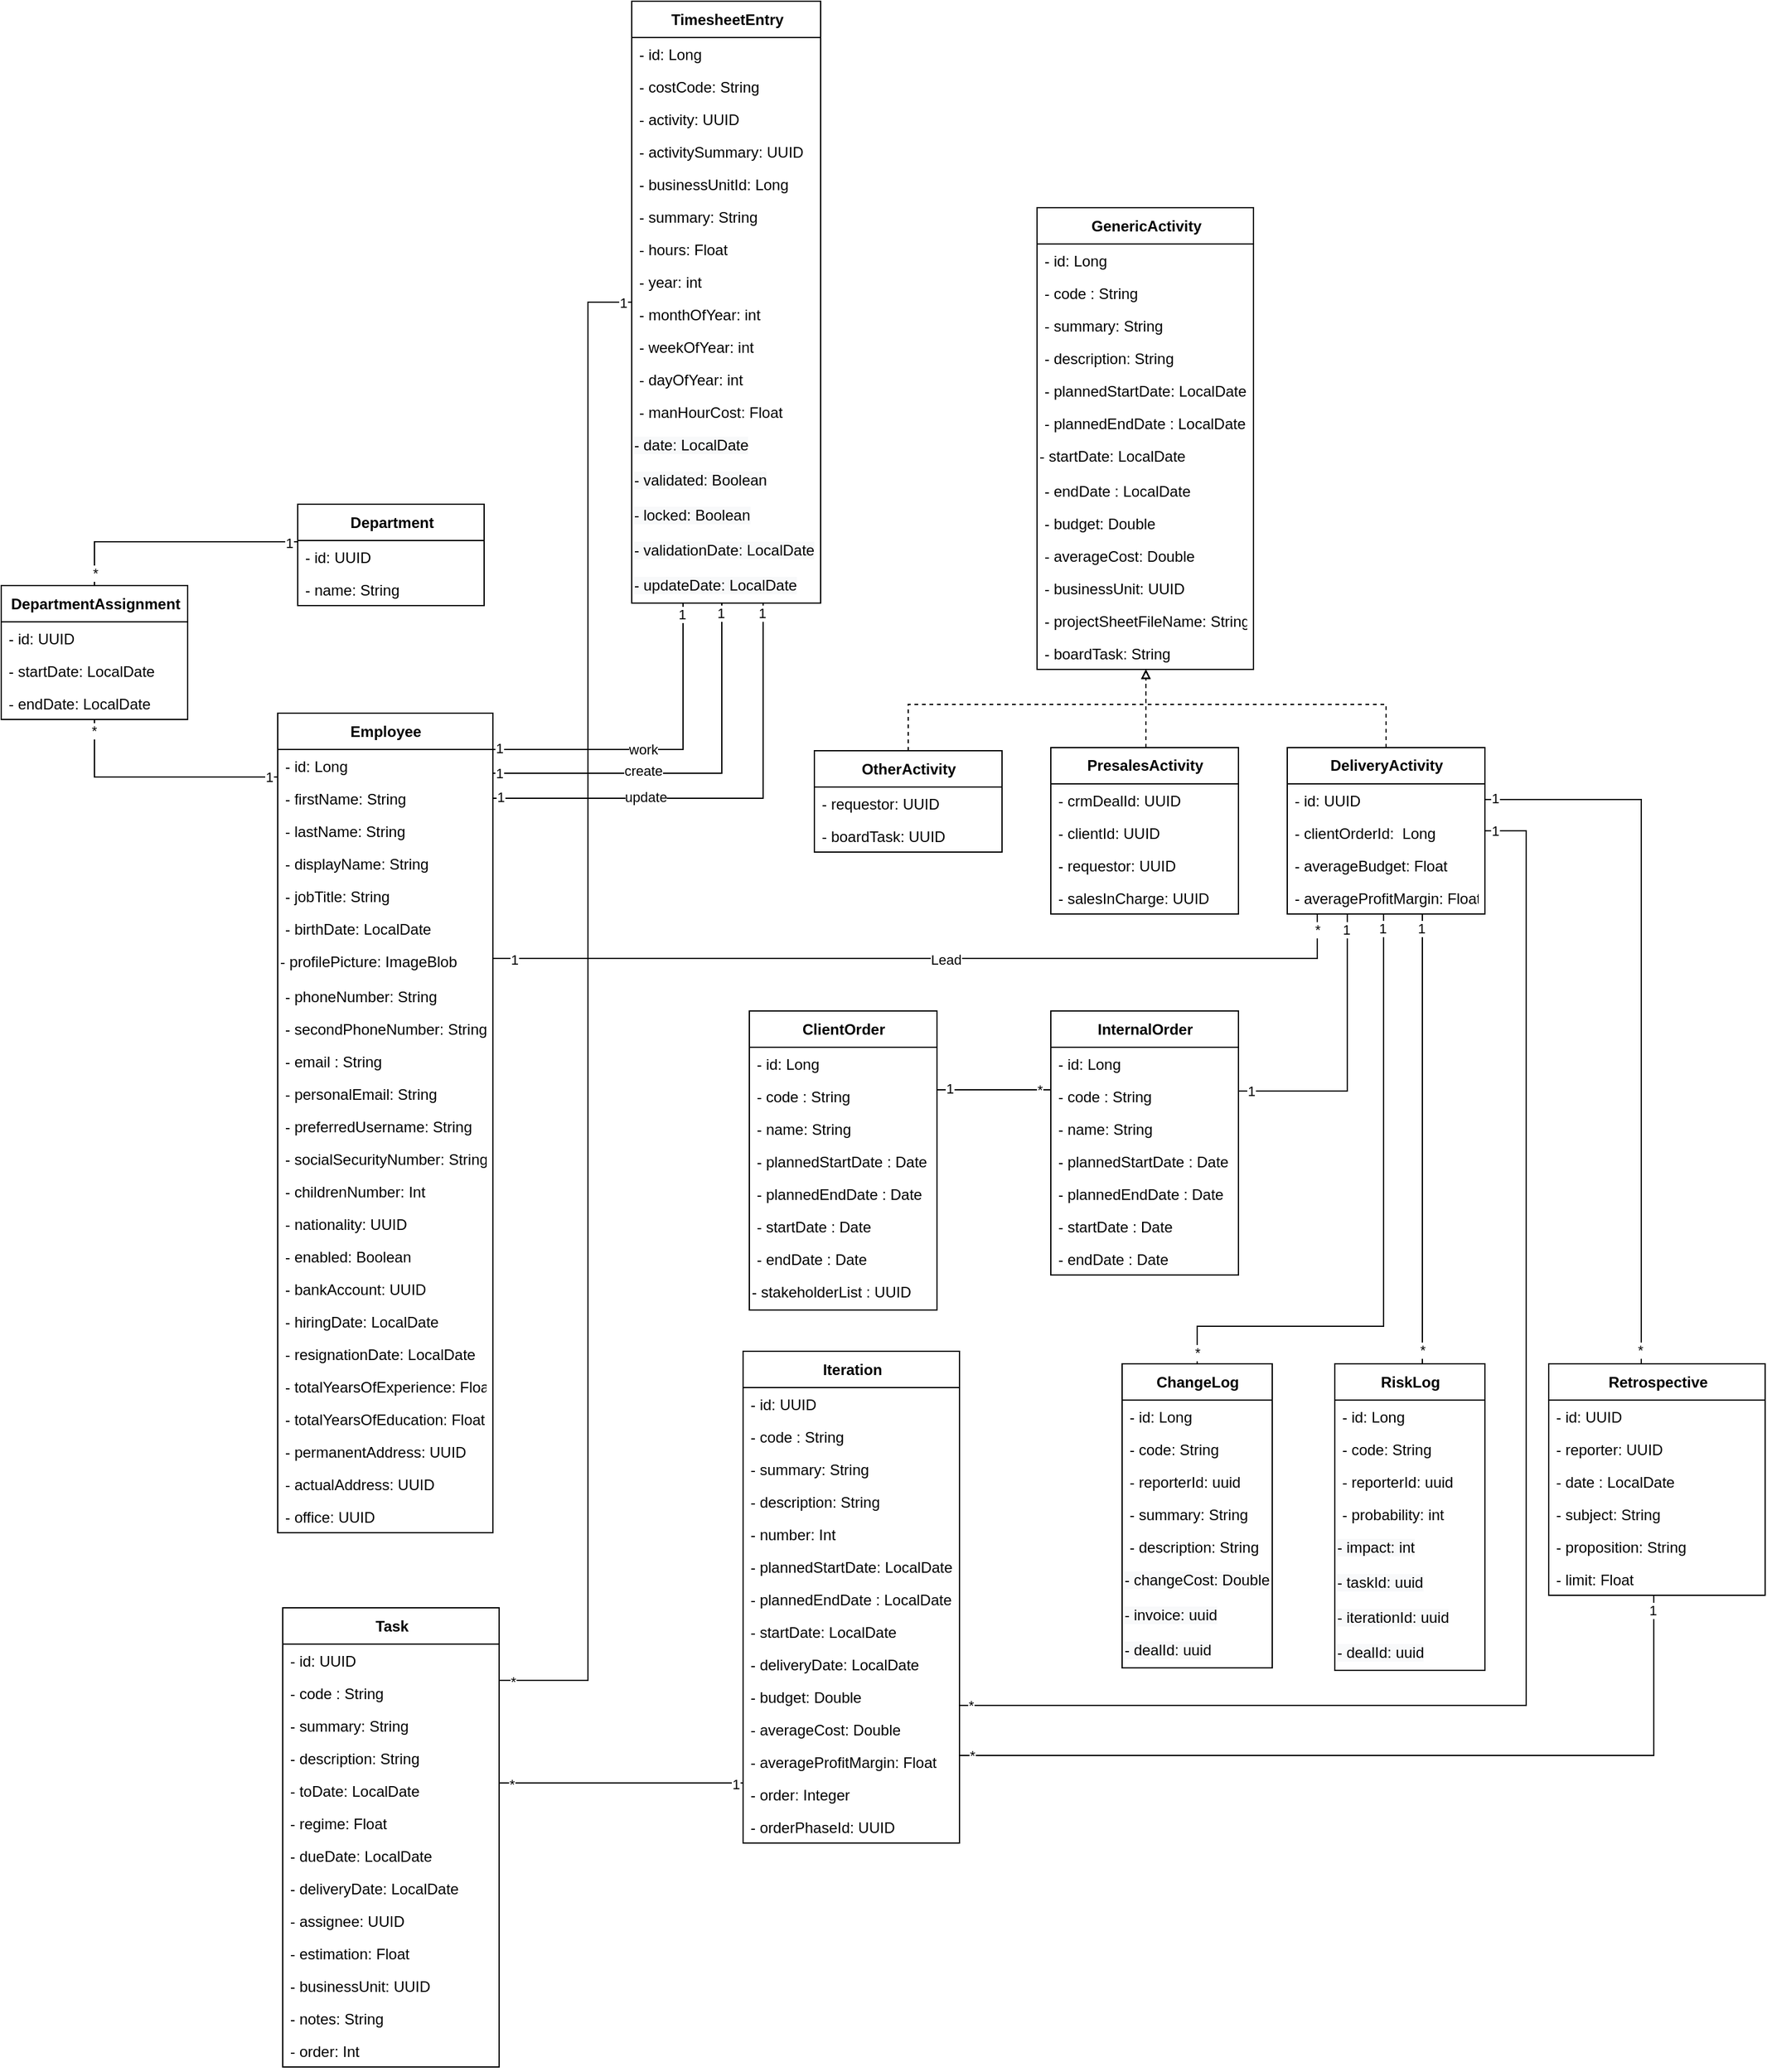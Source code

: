 <mxfile version="17.4.0" type="github">
  <diagram id="HSHe59MAIpllIA50nlYI" name="Page-1">
    <mxGraphModel dx="3307" dy="1377" grid="0" gridSize="10" guides="1" tooltips="1" connect="1" arrows="1" fold="1" page="1" pageScale="1" pageWidth="827" pageHeight="1169" math="0" shadow="0">
      <root>
        <mxCell id="0" />
        <mxCell id="1" parent="0" />
        <mxCell id="jp5eAUPJtN0LZfD-OnUT-59" style="edgeStyle=orthogonalEdgeStyle;rounded=0;orthogonalLoop=1;jettySize=auto;html=1;endSize=5;startSize=5;endArrow=none;endFill=0;" edge="1" parent="1" source="jp5eAUPJtN0LZfD-OnUT-77" target="jp5eAUPJtN0LZfD-OnUT-53">
          <mxGeometry relative="1" as="geometry">
            <mxPoint x="599" y="330.101" as="sourcePoint" />
            <Array as="points">
              <mxPoint x="591" y="1393" />
            </Array>
          </mxGeometry>
        </mxCell>
        <mxCell id="jp5eAUPJtN0LZfD-OnUT-97" value="1" style="edgeLabel;html=1;align=center;verticalAlign=middle;resizable=0;points=[];" vertex="1" connectable="0" parent="jp5eAUPJtN0LZfD-OnUT-59">
          <mxGeometry x="0.673" y="2" relative="1" as="geometry">
            <mxPoint x="1" y="-25" as="offset" />
          </mxGeometry>
        </mxCell>
        <mxCell id="jp5eAUPJtN0LZfD-OnUT-98" value="1" style="edgeLabel;html=1;align=center;verticalAlign=middle;resizable=0;points=[];" vertex="1" connectable="0" parent="jp5eAUPJtN0LZfD-OnUT-59">
          <mxGeometry x="-0.646" relative="1" as="geometry">
            <mxPoint x="-31" as="offset" />
          </mxGeometry>
        </mxCell>
        <mxCell id="jp5eAUPJtN0LZfD-OnUT-21" value="&lt;b&gt;GenericActivity&lt;/b&gt;" style="swimlane;fontStyle=0;align=center;verticalAlign=middle;childLayout=stackLayout;horizontal=1;startSize=29;horizontalStack=0;resizeParent=1;resizeParentMax=0;resizeLast=0;collapsible=0;marginBottom=0;html=1;fontSize=12;labelPosition=center;verticalLabelPosition=middle;container=0;strokeColor=default;swimlaneLine=1;rounded=0;shadow=0;glass=0;sketch=0;perimeterSpacing=0;" vertex="1" parent="1">
          <mxGeometry x="343" y="687" width="173" height="369" as="geometry" />
        </mxCell>
        <mxCell id="jp5eAUPJtN0LZfD-OnUT-22" value="- id: Long" style="text;strokeColor=none;fillColor=none;align=left;verticalAlign=top;spacingLeft=4;spacingRight=4;overflow=hidden;rotatable=0;points=[[0,0.5],[1,0.5]];portConstraint=eastwest;container=0;fontStyle=0" vertex="1" parent="jp5eAUPJtN0LZfD-OnUT-21">
          <mxGeometry y="29" width="173" height="26" as="geometry" />
        </mxCell>
        <mxCell id="jp5eAUPJtN0LZfD-OnUT-23" value="- code : String" style="text;strokeColor=none;fillColor=none;align=left;verticalAlign=top;spacingLeft=4;spacingRight=4;overflow=hidden;rotatable=0;points=[[0,0.5],[1,0.5]];portConstraint=eastwest;container=0;fontStyle=0" vertex="1" parent="jp5eAUPJtN0LZfD-OnUT-21">
          <mxGeometry y="55" width="173" height="26" as="geometry" />
        </mxCell>
        <mxCell id="jp5eAUPJtN0LZfD-OnUT-24" value="- summary: String" style="text;strokeColor=none;fillColor=none;align=left;verticalAlign=top;spacingLeft=4;spacingRight=4;overflow=hidden;rotatable=0;points=[[0,0.5],[1,0.5]];portConstraint=eastwest;container=0;fontStyle=0" vertex="1" parent="jp5eAUPJtN0LZfD-OnUT-21">
          <mxGeometry y="81" width="173" height="26" as="geometry" />
        </mxCell>
        <mxCell id="jp5eAUPJtN0LZfD-OnUT-25" value="- description: String" style="text;strokeColor=none;fillColor=none;align=left;verticalAlign=top;spacingLeft=4;spacingRight=4;overflow=hidden;rotatable=0;points=[[0,0.5],[1,0.5]];portConstraint=eastwest;container=0;fontStyle=0" vertex="1" parent="jp5eAUPJtN0LZfD-OnUT-21">
          <mxGeometry y="107" width="173" height="26" as="geometry" />
        </mxCell>
        <mxCell id="jp5eAUPJtN0LZfD-OnUT-26" value="- plannedStartDate: LocalDate" style="text;strokeColor=none;fillColor=none;align=left;verticalAlign=top;spacingLeft=4;spacingRight=4;overflow=hidden;rotatable=0;points=[[0,0.5],[1,0.5]];portConstraint=eastwest;container=0;fontStyle=0" vertex="1" parent="jp5eAUPJtN0LZfD-OnUT-21">
          <mxGeometry y="133" width="173" height="26" as="geometry" />
        </mxCell>
        <mxCell id="jp5eAUPJtN0LZfD-OnUT-27" value="- plannedEndDate : LocalDate" style="text;strokeColor=none;fillColor=none;align=left;verticalAlign=top;spacingLeft=4;spacingRight=4;overflow=hidden;rotatable=0;points=[[0,0.5],[1,0.5]];portConstraint=eastwest;container=0;fontStyle=0" vertex="1" parent="jp5eAUPJtN0LZfD-OnUT-21">
          <mxGeometry y="159" width="173" height="26" as="geometry" />
        </mxCell>
        <mxCell id="jp5eAUPJtN0LZfD-OnUT-28" value="- startDate:&amp;nbsp;&lt;span&gt;LocalDate&lt;/span&gt;" style="text;whiteSpace=wrap;html=1;" vertex="1" parent="jp5eAUPJtN0LZfD-OnUT-21">
          <mxGeometry y="185" width="173" height="28" as="geometry" />
        </mxCell>
        <mxCell id="jp5eAUPJtN0LZfD-OnUT-29" value="- endDate : LocalDate" style="text;strokeColor=none;fillColor=none;align=left;verticalAlign=top;spacingLeft=4;spacingRight=4;overflow=hidden;rotatable=0;points=[[0,0.5],[1,0.5]];portConstraint=eastwest;container=0;fontStyle=0" vertex="1" parent="jp5eAUPJtN0LZfD-OnUT-21">
          <mxGeometry y="213" width="173" height="26" as="geometry" />
        </mxCell>
        <mxCell id="jp5eAUPJtN0LZfD-OnUT-30" value="- budget: Double" style="text;strokeColor=none;fillColor=none;align=left;verticalAlign=top;spacingLeft=4;spacingRight=4;overflow=hidden;rotatable=0;points=[[0,0.5],[1,0.5]];portConstraint=eastwest;container=0;fontStyle=0" vertex="1" parent="jp5eAUPJtN0LZfD-OnUT-21">
          <mxGeometry y="239" width="173" height="26" as="geometry" />
        </mxCell>
        <mxCell id="jp5eAUPJtN0LZfD-OnUT-31" value="- averageCost: Double" style="text;strokeColor=none;fillColor=none;align=left;verticalAlign=top;spacingLeft=4;spacingRight=4;overflow=hidden;rotatable=0;points=[[0,0.5],[1,0.5]];portConstraint=eastwest;container=0;fontStyle=0" vertex="1" parent="jp5eAUPJtN0LZfD-OnUT-21">
          <mxGeometry y="265" width="173" height="26" as="geometry" />
        </mxCell>
        <mxCell id="jp5eAUPJtN0LZfD-OnUT-32" value="- businessUnit: UUID" style="text;strokeColor=none;fillColor=none;align=left;verticalAlign=top;spacingLeft=4;spacingRight=4;overflow=hidden;rotatable=0;points=[[0,0.5],[1,0.5]];portConstraint=eastwest;container=0;fontStyle=0" vertex="1" parent="jp5eAUPJtN0LZfD-OnUT-21">
          <mxGeometry y="291" width="173" height="26" as="geometry" />
        </mxCell>
        <mxCell id="jp5eAUPJtN0LZfD-OnUT-40" value="- projectSheetFileName: String" style="text;strokeColor=none;fillColor=none;align=left;verticalAlign=top;spacingLeft=4;spacingRight=4;overflow=hidden;rotatable=0;points=[[0,0.5],[1,0.5]];portConstraint=eastwest;container=0;fontStyle=0" vertex="1" parent="jp5eAUPJtN0LZfD-OnUT-21">
          <mxGeometry y="317" width="173" height="26" as="geometry" />
        </mxCell>
        <mxCell id="jp5eAUPJtN0LZfD-OnUT-41" value="- boardTask: String" style="text;strokeColor=none;fillColor=none;align=left;verticalAlign=top;spacingLeft=4;spacingRight=4;overflow=hidden;rotatable=0;points=[[0,0.5],[1,0.5]];portConstraint=eastwest;container=0;fontStyle=0" vertex="1" parent="jp5eAUPJtN0LZfD-OnUT-21">
          <mxGeometry y="343" width="173" height="26" as="geometry" />
        </mxCell>
        <mxCell id="jp5eAUPJtN0LZfD-OnUT-42" style="edgeStyle=orthogonalEdgeStyle;rounded=0;orthogonalLoop=1;jettySize=auto;html=1;dashed=1;startSize=5;endSize=5;endArrow=block;endFill=0;" edge="1" parent="1" source="jp5eAUPJtN0LZfD-OnUT-43" target="jp5eAUPJtN0LZfD-OnUT-21">
          <mxGeometry relative="1" as="geometry">
            <Array as="points">
              <mxPoint x="240" y="1084" />
              <mxPoint x="430" y="1084" />
            </Array>
          </mxGeometry>
        </mxCell>
        <mxCell id="jp5eAUPJtN0LZfD-OnUT-43" value="&lt;b&gt;OtherActivity&lt;/b&gt;" style="swimlane;fontStyle=0;align=center;verticalAlign=middle;childLayout=stackLayout;horizontal=1;startSize=29;horizontalStack=0;resizeParent=1;resizeParentMax=0;resizeLast=0;collapsible=0;marginBottom=0;html=1;fontSize=12;labelPosition=center;verticalLabelPosition=middle;container=0;swimlaneLine=1;rounded=0;sketch=0;glass=0;" vertex="1" parent="1">
          <mxGeometry x="165" y="1121" width="150" height="81" as="geometry" />
        </mxCell>
        <mxCell id="jp5eAUPJtN0LZfD-OnUT-44" value="- requestor: UUID" style="text;strokeColor=none;fillColor=none;align=left;verticalAlign=top;spacingLeft=4;spacingRight=4;overflow=hidden;rotatable=0;points=[[0,0.5],[1,0.5]];portConstraint=eastwest;container=0;fontStyle=0" vertex="1" parent="jp5eAUPJtN0LZfD-OnUT-43">
          <mxGeometry y="29" width="150" height="26" as="geometry" />
        </mxCell>
        <mxCell id="jp5eAUPJtN0LZfD-OnUT-45" value="- boardTask: UUID" style="text;strokeColor=none;fillColor=none;align=left;verticalAlign=top;spacingLeft=4;spacingRight=4;overflow=hidden;rotatable=0;points=[[0,0.5],[1,0.5]];portConstraint=eastwest;container=0;fontStyle=0" vertex="1" parent="jp5eAUPJtN0LZfD-OnUT-43">
          <mxGeometry y="55" width="150" height="26" as="geometry" />
        </mxCell>
        <mxCell id="jp5eAUPJtN0LZfD-OnUT-46" style="edgeStyle=orthogonalEdgeStyle;rounded=0;orthogonalLoop=1;jettySize=auto;html=1;dashed=1;endArrow=block;endFill=0;startSize=5;endSize=5;startArrow=none;" edge="1" parent="1">
          <mxGeometry relative="1" as="geometry">
            <Array as="points">
              <mxPoint x="430" y="1081" />
              <mxPoint x="430" y="1081" />
            </Array>
            <mxPoint x="430.004" y="1118.5" as="sourcePoint" />
            <mxPoint x="430.004" y="1056" as="targetPoint" />
          </mxGeometry>
        </mxCell>
        <mxCell id="jp5eAUPJtN0LZfD-OnUT-47" value="&lt;span style=&quot;text-align: left&quot;&gt;PresalesActivity&lt;/span&gt;" style="swimlane;fontStyle=1;align=center;verticalAlign=middle;childLayout=stackLayout;horizontal=1;startSize=29;horizontalStack=0;resizeParent=1;resizeParentMax=0;resizeLast=0;collapsible=0;marginBottom=0;html=1;fontSize=12;labelPosition=center;verticalLabelPosition=middle;container=0;swimlaneLine=1;rounded=0;sketch=0;glass=0;" vertex="1" parent="1">
          <mxGeometry x="354" y="1118.5" width="150" height="133" as="geometry" />
        </mxCell>
        <mxCell id="jp5eAUPJtN0LZfD-OnUT-48" value="- crmDealId: UUID" style="text;strokeColor=none;fillColor=none;align=left;verticalAlign=top;spacingLeft=4;spacingRight=4;overflow=hidden;rotatable=0;points=[[0,0.5],[1,0.5]];portConstraint=eastwest;container=0;fontStyle=0" vertex="1" parent="jp5eAUPJtN0LZfD-OnUT-47">
          <mxGeometry y="29" width="150" height="26" as="geometry" />
        </mxCell>
        <mxCell id="jp5eAUPJtN0LZfD-OnUT-49" value="- clientId: UUID" style="text;strokeColor=none;fillColor=none;align=left;verticalAlign=top;spacingLeft=4;spacingRight=4;overflow=hidden;rotatable=0;points=[[0,0.5],[1,0.5]];portConstraint=eastwest;container=0;fontStyle=0" vertex="1" parent="jp5eAUPJtN0LZfD-OnUT-47">
          <mxGeometry y="55" width="150" height="26" as="geometry" />
        </mxCell>
        <mxCell id="jp5eAUPJtN0LZfD-OnUT-50" value="- requestor: UUID" style="text;strokeColor=none;fillColor=none;align=left;verticalAlign=top;spacingLeft=4;spacingRight=4;overflow=hidden;rotatable=0;points=[[0,0.5],[1,0.5]];portConstraint=eastwest;container=0;fontStyle=0" vertex="1" parent="jp5eAUPJtN0LZfD-OnUT-47">
          <mxGeometry y="81" width="150" height="26" as="geometry" />
        </mxCell>
        <mxCell id="jp5eAUPJtN0LZfD-OnUT-51" value="- salesInCharge: UUID" style="text;strokeColor=none;fillColor=none;align=left;verticalAlign=top;spacingLeft=4;spacingRight=4;overflow=hidden;rotatable=0;points=[[0,0.5],[1,0.5]];portConstraint=eastwest;container=0;fontStyle=0" vertex="1" parent="jp5eAUPJtN0LZfD-OnUT-47">
          <mxGeometry y="107" width="150" height="26" as="geometry" />
        </mxCell>
        <mxCell id="jp5eAUPJtN0LZfD-OnUT-52" style="edgeStyle=orthogonalEdgeStyle;rounded=0;orthogonalLoop=1;jettySize=auto;html=1;dashed=1;endArrow=block;endFill=0;startSize=5;endSize=5;" edge="1" parent="1">
          <mxGeometry relative="1" as="geometry">
            <Array as="points">
              <mxPoint x="622" y="1084" />
              <mxPoint x="430" y="1084" />
            </Array>
            <mxPoint x="622.0" y="1118.5" as="sourcePoint" />
            <mxPoint x="430" y="1056" as="targetPoint" />
          </mxGeometry>
        </mxCell>
        <mxCell id="jp5eAUPJtN0LZfD-OnUT-195" style="edgeStyle=orthogonalEdgeStyle;rounded=0;orthogonalLoop=1;jettySize=auto;html=1;endArrow=none;endFill=0;startSize=5;endSize=5;" edge="1" parent="1" source="jp5eAUPJtN0LZfD-OnUT-53" target="jp5eAUPJtN0LZfD-OnUT-186">
          <mxGeometry relative="1" as="geometry">
            <Array as="points">
              <mxPoint x="651" y="1335" />
              <mxPoint x="651" y="1335" />
            </Array>
          </mxGeometry>
        </mxCell>
        <mxCell id="jp5eAUPJtN0LZfD-OnUT-200" value="*" style="edgeLabel;html=1;align=center;verticalAlign=middle;resizable=0;points=[];" vertex="1" connectable="0" parent="jp5eAUPJtN0LZfD-OnUT-195">
          <mxGeometry x="0.932" relative="1" as="geometry">
            <mxPoint y="1" as="offset" />
          </mxGeometry>
        </mxCell>
        <mxCell id="jp5eAUPJtN0LZfD-OnUT-201" value="1" style="edgeLabel;html=1;align=center;verticalAlign=middle;resizable=0;points=[];" vertex="1" connectable="0" parent="jp5eAUPJtN0LZfD-OnUT-195">
          <mxGeometry x="-0.941" relative="1" as="geometry">
            <mxPoint x="-1" y="1" as="offset" />
          </mxGeometry>
        </mxCell>
        <mxCell id="jp5eAUPJtN0LZfD-OnUT-196" style="edgeStyle=orthogonalEdgeStyle;rounded=0;orthogonalLoop=1;jettySize=auto;html=1;endArrow=none;endFill=0;startSize=5;endSize=5;" edge="1" parent="1" source="jp5eAUPJtN0LZfD-OnUT-53" target="jp5eAUPJtN0LZfD-OnUT-177">
          <mxGeometry relative="1" as="geometry">
            <Array as="points">
              <mxPoint x="620" y="1581" />
              <mxPoint x="471" y="1581" />
            </Array>
          </mxGeometry>
        </mxCell>
        <mxCell id="jp5eAUPJtN0LZfD-OnUT-198" value="1" style="edgeLabel;html=1;align=center;verticalAlign=middle;resizable=0;points=[];" vertex="1" connectable="0" parent="jp5eAUPJtN0LZfD-OnUT-196">
          <mxGeometry x="-0.954" y="1" relative="1" as="geometry">
            <mxPoint x="-2" as="offset" />
          </mxGeometry>
        </mxCell>
        <mxCell id="jp5eAUPJtN0LZfD-OnUT-199" value="*" style="edgeLabel;html=1;align=center;verticalAlign=middle;resizable=0;points=[];" vertex="1" connectable="0" parent="jp5eAUPJtN0LZfD-OnUT-196">
          <mxGeometry x="0.979" relative="1" as="geometry">
            <mxPoint y="-4" as="offset" />
          </mxGeometry>
        </mxCell>
        <mxCell id="jp5eAUPJtN0LZfD-OnUT-77" value="&lt;b&gt;InternalOrder&lt;/b&gt;" style="swimlane;fontStyle=0;align=center;verticalAlign=middle;childLayout=stackLayout;horizontal=1;startSize=29;horizontalStack=0;resizeParent=1;resizeParentMax=0;resizeLast=0;collapsible=0;marginBottom=0;html=1;fontSize=12;labelPosition=center;verticalLabelPosition=middle;container=0;strokeColor=default;swimlaneLine=1;rounded=0;shadow=0;glass=0;sketch=0;perimeterSpacing=0;" vertex="1" parent="1">
          <mxGeometry x="354" y="1329" width="150" height="211" as="geometry" />
        </mxCell>
        <mxCell id="jp5eAUPJtN0LZfD-OnUT-78" value="- id: Long" style="text;strokeColor=none;fillColor=none;align=left;verticalAlign=top;spacingLeft=4;spacingRight=4;overflow=hidden;rotatable=0;points=[[0,0.5],[1,0.5]];portConstraint=eastwest;container=0;fontStyle=0" vertex="1" parent="jp5eAUPJtN0LZfD-OnUT-77">
          <mxGeometry y="29" width="150" height="26" as="geometry" />
        </mxCell>
        <mxCell id="jp5eAUPJtN0LZfD-OnUT-79" value="- code : String" style="text;strokeColor=none;fillColor=none;align=left;verticalAlign=top;spacingLeft=4;spacingRight=4;overflow=hidden;rotatable=0;points=[[0,0.5],[1,0.5]];portConstraint=eastwest;container=0;fontStyle=0" vertex="1" parent="jp5eAUPJtN0LZfD-OnUT-77">
          <mxGeometry y="55" width="150" height="26" as="geometry" />
        </mxCell>
        <mxCell id="jp5eAUPJtN0LZfD-OnUT-80" value="- name: String" style="text;strokeColor=none;fillColor=none;align=left;verticalAlign=top;spacingLeft=4;spacingRight=4;overflow=hidden;rotatable=0;points=[[0,0.5],[1,0.5]];portConstraint=eastwest;container=0;fontStyle=0" vertex="1" parent="jp5eAUPJtN0LZfD-OnUT-77">
          <mxGeometry y="81" width="150" height="26" as="geometry" />
        </mxCell>
        <mxCell id="jp5eAUPJtN0LZfD-OnUT-81" value="- plannedStartDate : Date" style="text;strokeColor=none;fillColor=none;align=left;verticalAlign=top;spacingLeft=4;spacingRight=4;overflow=hidden;rotatable=0;points=[[0,0.5],[1,0.5]];portConstraint=eastwest;container=0;fontStyle=0" vertex="1" parent="jp5eAUPJtN0LZfD-OnUT-77">
          <mxGeometry y="107" width="150" height="26" as="geometry" />
        </mxCell>
        <mxCell id="jp5eAUPJtN0LZfD-OnUT-82" value="- plannedEndDate : Date" style="text;strokeColor=none;fillColor=none;align=left;verticalAlign=top;spacingLeft=4;spacingRight=4;overflow=hidden;rotatable=0;points=[[0,0.5],[1,0.5]];portConstraint=eastwest;container=0;fontStyle=0" vertex="1" parent="jp5eAUPJtN0LZfD-OnUT-77">
          <mxGeometry y="133" width="150" height="26" as="geometry" />
        </mxCell>
        <mxCell id="jp5eAUPJtN0LZfD-OnUT-83" value="- startDate : Date" style="text;strokeColor=none;fillColor=none;align=left;verticalAlign=top;spacingLeft=4;spacingRight=4;overflow=hidden;rotatable=0;points=[[0,0.5],[1,0.5]];portConstraint=eastwest;container=0;fontStyle=0" vertex="1" parent="jp5eAUPJtN0LZfD-OnUT-77">
          <mxGeometry y="159" width="150" height="26" as="geometry" />
        </mxCell>
        <mxCell id="jp5eAUPJtN0LZfD-OnUT-84" value="- endDate : Date" style="text;strokeColor=none;fillColor=none;align=left;verticalAlign=top;spacingLeft=4;spacingRight=4;overflow=hidden;rotatable=0;points=[[0,0.5],[1,0.5]];portConstraint=eastwest;container=0;fontStyle=0" vertex="1" parent="jp5eAUPJtN0LZfD-OnUT-77">
          <mxGeometry y="185" width="150" height="26" as="geometry" />
        </mxCell>
        <mxCell id="jp5eAUPJtN0LZfD-OnUT-85" value="&lt;div&gt;&lt;b&gt;ClientOrder&lt;/b&gt;&lt;/div&gt;" style="swimlane;fontStyle=0;align=center;verticalAlign=middle;childLayout=stackLayout;horizontal=1;startSize=29;horizontalStack=0;resizeParent=1;resizeParentMax=0;resizeLast=0;collapsible=0;marginBottom=0;html=1;fontSize=12;labelPosition=center;verticalLabelPosition=middle;container=0;strokeColor=default;swimlaneLine=1;rounded=0;shadow=0;glass=0;sketch=0;perimeterSpacing=0;" vertex="1" parent="1">
          <mxGeometry x="113" y="1329" width="150" height="239" as="geometry" />
        </mxCell>
        <mxCell id="jp5eAUPJtN0LZfD-OnUT-86" value="- id: Long" style="text;strokeColor=none;fillColor=none;align=left;verticalAlign=top;spacingLeft=4;spacingRight=4;overflow=hidden;rotatable=0;points=[[0,0.5],[1,0.5]];portConstraint=eastwest;container=0;fontStyle=0" vertex="1" parent="jp5eAUPJtN0LZfD-OnUT-85">
          <mxGeometry y="29" width="150" height="26" as="geometry" />
        </mxCell>
        <mxCell id="jp5eAUPJtN0LZfD-OnUT-87" value="- code : String" style="text;strokeColor=none;fillColor=none;align=left;verticalAlign=top;spacingLeft=4;spacingRight=4;overflow=hidden;rotatable=0;points=[[0,0.5],[1,0.5]];portConstraint=eastwest;container=0;fontStyle=0" vertex="1" parent="jp5eAUPJtN0LZfD-OnUT-85">
          <mxGeometry y="55" width="150" height="26" as="geometry" />
        </mxCell>
        <mxCell id="jp5eAUPJtN0LZfD-OnUT-88" value="- name: String" style="text;strokeColor=none;fillColor=none;align=left;verticalAlign=top;spacingLeft=4;spacingRight=4;overflow=hidden;rotatable=0;points=[[0,0.5],[1,0.5]];portConstraint=eastwest;container=0;fontStyle=0" vertex="1" parent="jp5eAUPJtN0LZfD-OnUT-85">
          <mxGeometry y="81" width="150" height="26" as="geometry" />
        </mxCell>
        <mxCell id="jp5eAUPJtN0LZfD-OnUT-89" value="- plannedStartDate : Date" style="text;strokeColor=none;fillColor=none;align=left;verticalAlign=top;spacingLeft=4;spacingRight=4;overflow=hidden;rotatable=0;points=[[0,0.5],[1,0.5]];portConstraint=eastwest;container=0;fontStyle=0" vertex="1" parent="jp5eAUPJtN0LZfD-OnUT-85">
          <mxGeometry y="107" width="150" height="26" as="geometry" />
        </mxCell>
        <mxCell id="jp5eAUPJtN0LZfD-OnUT-90" value="- plannedEndDate : Date" style="text;strokeColor=none;fillColor=none;align=left;verticalAlign=top;spacingLeft=4;spacingRight=4;overflow=hidden;rotatable=0;points=[[0,0.5],[1,0.5]];portConstraint=eastwest;container=0;fontStyle=0" vertex="1" parent="jp5eAUPJtN0LZfD-OnUT-85">
          <mxGeometry y="133" width="150" height="26" as="geometry" />
        </mxCell>
        <mxCell id="jp5eAUPJtN0LZfD-OnUT-91" value="- startDate : Date" style="text;strokeColor=none;fillColor=none;align=left;verticalAlign=top;spacingLeft=4;spacingRight=4;overflow=hidden;rotatable=0;points=[[0,0.5],[1,0.5]];portConstraint=eastwest;container=0;fontStyle=0" vertex="1" parent="jp5eAUPJtN0LZfD-OnUT-85">
          <mxGeometry y="159" width="150" height="26" as="geometry" />
        </mxCell>
        <mxCell id="jp5eAUPJtN0LZfD-OnUT-92" value="- endDate : Date" style="text;strokeColor=none;fillColor=none;align=left;verticalAlign=top;spacingLeft=4;spacingRight=4;overflow=hidden;rotatable=0;points=[[0,0.5],[1,0.5]];portConstraint=eastwest;container=0;fontStyle=0" vertex="1" parent="jp5eAUPJtN0LZfD-OnUT-85">
          <mxGeometry y="185" width="150" height="26" as="geometry" />
        </mxCell>
        <mxCell id="jp5eAUPJtN0LZfD-OnUT-93" value="- stakeholderList : UUID" style="text;whiteSpace=wrap;html=1;" vertex="1" parent="jp5eAUPJtN0LZfD-OnUT-85">
          <mxGeometry y="211" width="150" height="28" as="geometry" />
        </mxCell>
        <mxCell id="jp5eAUPJtN0LZfD-OnUT-94" style="edgeStyle=orthogonalEdgeStyle;rounded=0;orthogonalLoop=1;jettySize=auto;html=1;startSize=4;endSize=4;endArrow=none;endFill=0;fontStyle=0" edge="1" parent="1" source="jp5eAUPJtN0LZfD-OnUT-85" target="jp5eAUPJtN0LZfD-OnUT-77">
          <mxGeometry relative="1" as="geometry">
            <Array as="points">
              <mxPoint x="301" y="1392" />
              <mxPoint x="301" y="1392" />
            </Array>
          </mxGeometry>
        </mxCell>
        <mxCell id="jp5eAUPJtN0LZfD-OnUT-95" value="*" style="edgeLabel;html=1;align=center;verticalAlign=middle;resizable=0;points=[];fontStyle=0" vertex="1" connectable="0" parent="jp5eAUPJtN0LZfD-OnUT-94">
          <mxGeometry x="0.787" relative="1" as="geometry">
            <mxPoint as="offset" />
          </mxGeometry>
        </mxCell>
        <mxCell id="jp5eAUPJtN0LZfD-OnUT-96" value="1" style="edgeLabel;html=1;align=center;verticalAlign=middle;resizable=0;points=[];fontStyle=0" vertex="1" connectable="0" parent="jp5eAUPJtN0LZfD-OnUT-94">
          <mxGeometry x="-0.78" y="1" relative="1" as="geometry">
            <mxPoint as="offset" />
          </mxGeometry>
        </mxCell>
        <mxCell id="jp5eAUPJtN0LZfD-OnUT-138" style="edgeStyle=orthogonalEdgeStyle;rounded=0;orthogonalLoop=1;jettySize=auto;html=1;endArrow=none;endFill=0;startSize=5;endSize=5;" edge="1" parent="1" source="jp5eAUPJtN0LZfD-OnUT-99" target="jp5eAUPJtN0LZfD-OnUT-53">
          <mxGeometry relative="1" as="geometry">
            <Array as="points">
              <mxPoint x="567" y="1287" />
            </Array>
          </mxGeometry>
        </mxCell>
        <mxCell id="jp5eAUPJtN0LZfD-OnUT-139" value="*" style="edgeLabel;html=1;align=center;verticalAlign=middle;resizable=0;points=[];" vertex="1" connectable="0" parent="jp5eAUPJtN0LZfD-OnUT-138">
          <mxGeometry x="0.922" y="-2" relative="1" as="geometry">
            <mxPoint x="-2" y="-15" as="offset" />
          </mxGeometry>
        </mxCell>
        <mxCell id="jp5eAUPJtN0LZfD-OnUT-140" value="1" style="edgeLabel;html=1;align=center;verticalAlign=middle;resizable=0;points=[];" vertex="1" connectable="0" parent="jp5eAUPJtN0LZfD-OnUT-138">
          <mxGeometry x="-0.943" y="-1" relative="1" as="geometry">
            <mxPoint x="-3" as="offset" />
          </mxGeometry>
        </mxCell>
        <mxCell id="jp5eAUPJtN0LZfD-OnUT-142" value="Lead" style="edgeLabel;html=1;align=center;verticalAlign=middle;resizable=0;points=[];" vertex="1" connectable="0" parent="jp5eAUPJtN0LZfD-OnUT-138">
          <mxGeometry x="0.041" y="-2" relative="1" as="geometry">
            <mxPoint y="-1" as="offset" />
          </mxGeometry>
        </mxCell>
        <mxCell id="jp5eAUPJtN0LZfD-OnUT-166" style="edgeStyle=orthogonalEdgeStyle;rounded=0;orthogonalLoop=1;jettySize=auto;html=1;endArrow=none;endFill=0;startSize=5;endSize=5;" edge="1" parent="1" source="jp5eAUPJtN0LZfD-OnUT-99" target="jp5eAUPJtN0LZfD-OnUT-143">
          <mxGeometry relative="1" as="geometry">
            <mxPoint x="55" y="755" as="targetPoint" />
            <Array as="points">
              <mxPoint x="91" y="1139" />
            </Array>
          </mxGeometry>
        </mxCell>
        <mxCell id="jp5eAUPJtN0LZfD-OnUT-170" value="1" style="edgeLabel;html=1;align=center;verticalAlign=middle;resizable=0;points=[];" vertex="1" connectable="0" parent="jp5eAUPJtN0LZfD-OnUT-166">
          <mxGeometry x="0.977" relative="1" as="geometry">
            <mxPoint x="-1" y="4" as="offset" />
          </mxGeometry>
        </mxCell>
        <mxCell id="jp5eAUPJtN0LZfD-OnUT-172" value="1" style="edgeLabel;html=1;align=center;verticalAlign=middle;resizable=0;points=[];" vertex="1" connectable="0" parent="jp5eAUPJtN0LZfD-OnUT-166">
          <mxGeometry x="-0.972" relative="1" as="geometry">
            <mxPoint as="offset" />
          </mxGeometry>
        </mxCell>
        <mxCell id="jp5eAUPJtN0LZfD-OnUT-175" value="create" style="edgeLabel;html=1;align=center;verticalAlign=middle;resizable=0;points=[];" vertex="1" connectable="0" parent="jp5eAUPJtN0LZfD-OnUT-166">
          <mxGeometry x="-0.739" y="1" relative="1" as="geometry">
            <mxPoint x="78" y="-1" as="offset" />
          </mxGeometry>
        </mxCell>
        <mxCell id="jp5eAUPJtN0LZfD-OnUT-167" style="edgeStyle=orthogonalEdgeStyle;rounded=0;orthogonalLoop=1;jettySize=auto;html=1;endArrow=none;endFill=0;startSize=5;endSize=5;" edge="1" parent="1" source="jp5eAUPJtN0LZfD-OnUT-99" target="jp5eAUPJtN0LZfD-OnUT-143">
          <mxGeometry relative="1" as="geometry">
            <mxPoint x="55" y="521" as="targetPoint" />
            <Array as="points">
              <mxPoint x="60" y="1120" />
            </Array>
          </mxGeometry>
        </mxCell>
        <mxCell id="jp5eAUPJtN0LZfD-OnUT-171" value="1" style="edgeLabel;html=1;align=center;verticalAlign=middle;resizable=0;points=[];" vertex="1" connectable="0" parent="jp5eAUPJtN0LZfD-OnUT-167">
          <mxGeometry x="0.983" relative="1" as="geometry">
            <mxPoint x="-1" y="6" as="offset" />
          </mxGeometry>
        </mxCell>
        <mxCell id="jp5eAUPJtN0LZfD-OnUT-173" value="1" style="edgeLabel;html=1;align=center;verticalAlign=middle;resizable=0;points=[];" vertex="1" connectable="0" parent="jp5eAUPJtN0LZfD-OnUT-167">
          <mxGeometry x="-0.985" y="1" relative="1" as="geometry">
            <mxPoint x="3" as="offset" />
          </mxGeometry>
        </mxCell>
        <mxCell id="jp5eAUPJtN0LZfD-OnUT-176" value="work" style="edgeLabel;html=1;align=center;verticalAlign=middle;resizable=0;points=[];" vertex="1" connectable="0" parent="jp5eAUPJtN0LZfD-OnUT-167">
          <mxGeometry x="-0.872" relative="1" as="geometry">
            <mxPoint x="103" as="offset" />
          </mxGeometry>
        </mxCell>
        <mxCell id="jp5eAUPJtN0LZfD-OnUT-99" value="&lt;b&gt;Employee&lt;/b&gt;" style="swimlane;fontStyle=0;align=center;verticalAlign=middle;childLayout=stackLayout;horizontal=1;startSize=29;horizontalStack=0;resizeParent=1;resizeParentMax=0;resizeLast=0;collapsible=0;marginBottom=0;html=1;fontSize=12;labelPosition=center;verticalLabelPosition=middle;container=0;strokeColor=default;swimlaneLine=1;rounded=0;shadow=0;glass=0;sketch=0;perimeterSpacing=0;" vertex="1" parent="1">
          <mxGeometry x="-264" y="1091" width="172" height="655" as="geometry" />
        </mxCell>
        <mxCell id="jp5eAUPJtN0LZfD-OnUT-100" value="- id: Long" style="text;strokeColor=none;fillColor=none;align=left;verticalAlign=top;spacingLeft=4;spacingRight=4;overflow=hidden;rotatable=0;points=[[0,0.5],[1,0.5]];portConstraint=eastwest;container=0;fontStyle=0" vertex="1" parent="jp5eAUPJtN0LZfD-OnUT-99">
          <mxGeometry y="29" width="172" height="26" as="geometry" />
        </mxCell>
        <mxCell id="jp5eAUPJtN0LZfD-OnUT-101" value="- firstName: String" style="text;strokeColor=none;fillColor=none;align=left;verticalAlign=top;spacingLeft=4;spacingRight=4;overflow=hidden;rotatable=0;points=[[0,0.5],[1,0.5]];portConstraint=eastwest;container=0;fontStyle=0" vertex="1" parent="jp5eAUPJtN0LZfD-OnUT-99">
          <mxGeometry y="55" width="172" height="26" as="geometry" />
        </mxCell>
        <mxCell id="jp5eAUPJtN0LZfD-OnUT-102" value="- lastName: String" style="text;strokeColor=none;fillColor=none;align=left;verticalAlign=top;spacingLeft=4;spacingRight=4;overflow=hidden;rotatable=0;points=[[0,0.5],[1,0.5]];portConstraint=eastwest;container=0;fontStyle=0" vertex="1" parent="jp5eAUPJtN0LZfD-OnUT-99">
          <mxGeometry y="81" width="172" height="26" as="geometry" />
        </mxCell>
        <mxCell id="jp5eAUPJtN0LZfD-OnUT-103" value="- displayName: String" style="text;strokeColor=none;fillColor=none;align=left;verticalAlign=top;spacingLeft=4;spacingRight=4;overflow=hidden;rotatable=0;points=[[0,0.5],[1,0.5]];portConstraint=eastwest;container=0;fontStyle=0" vertex="1" parent="jp5eAUPJtN0LZfD-OnUT-99">
          <mxGeometry y="107" width="172" height="26" as="geometry" />
        </mxCell>
        <mxCell id="jp5eAUPJtN0LZfD-OnUT-104" value="- jobTitle: String" style="text;strokeColor=none;fillColor=none;align=left;verticalAlign=top;spacingLeft=4;spacingRight=4;overflow=hidden;rotatable=0;points=[[0,0.5],[1,0.5]];portConstraint=eastwest;container=0;fontStyle=0" vertex="1" parent="jp5eAUPJtN0LZfD-OnUT-99">
          <mxGeometry y="133" width="172" height="26" as="geometry" />
        </mxCell>
        <mxCell id="jp5eAUPJtN0LZfD-OnUT-105" value="- birthDate: LocalDate" style="text;strokeColor=none;fillColor=none;align=left;verticalAlign=top;spacingLeft=4;spacingRight=4;overflow=hidden;rotatable=0;points=[[0,0.5],[1,0.5]];portConstraint=eastwest;container=0;fontStyle=0" vertex="1" parent="jp5eAUPJtN0LZfD-OnUT-99">
          <mxGeometry y="159" width="172" height="26" as="geometry" />
        </mxCell>
        <mxCell id="jp5eAUPJtN0LZfD-OnUT-106" value="- profilePicture: ImageBlob" style="text;whiteSpace=wrap;html=1;" vertex="1" parent="jp5eAUPJtN0LZfD-OnUT-99">
          <mxGeometry y="185" width="172" height="28" as="geometry" />
        </mxCell>
        <mxCell id="jp5eAUPJtN0LZfD-OnUT-107" value="- phoneNumber: String" style="text;strokeColor=none;fillColor=none;align=left;verticalAlign=top;spacingLeft=4;spacingRight=4;overflow=hidden;rotatable=0;points=[[0,0.5],[1,0.5]];portConstraint=eastwest;container=0;fontStyle=0" vertex="1" parent="jp5eAUPJtN0LZfD-OnUT-99">
          <mxGeometry y="213" width="172" height="26" as="geometry" />
        </mxCell>
        <mxCell id="jp5eAUPJtN0LZfD-OnUT-108" value="- secondPhoneNumber: String" style="text;strokeColor=none;fillColor=none;align=left;verticalAlign=top;spacingLeft=4;spacingRight=4;overflow=hidden;rotatable=0;points=[[0,0.5],[1,0.5]];portConstraint=eastwest;container=0;fontStyle=0" vertex="1" parent="jp5eAUPJtN0LZfD-OnUT-99">
          <mxGeometry y="239" width="172" height="26" as="geometry" />
        </mxCell>
        <mxCell id="jp5eAUPJtN0LZfD-OnUT-109" value="- email : String" style="text;strokeColor=none;fillColor=none;align=left;verticalAlign=top;spacingLeft=4;spacingRight=4;overflow=hidden;rotatable=0;points=[[0,0.5],[1,0.5]];portConstraint=eastwest;container=0;fontStyle=0" vertex="1" parent="jp5eAUPJtN0LZfD-OnUT-99">
          <mxGeometry y="265" width="172" height="26" as="geometry" />
        </mxCell>
        <mxCell id="jp5eAUPJtN0LZfD-OnUT-110" value="- personalEmail: String" style="text;strokeColor=none;fillColor=none;align=left;verticalAlign=top;spacingLeft=4;spacingRight=4;overflow=hidden;rotatable=0;points=[[0,0.5],[1,0.5]];portConstraint=eastwest;container=0;fontStyle=0" vertex="1" parent="jp5eAUPJtN0LZfD-OnUT-99">
          <mxGeometry y="291" width="172" height="26" as="geometry" />
        </mxCell>
        <mxCell id="jp5eAUPJtN0LZfD-OnUT-111" value="- preferredUsername: String" style="text;strokeColor=none;fillColor=none;align=left;verticalAlign=top;spacingLeft=4;spacingRight=4;overflow=hidden;rotatable=0;points=[[0,0.5],[1,0.5]];portConstraint=eastwest;container=0;fontStyle=0" vertex="1" parent="jp5eAUPJtN0LZfD-OnUT-99">
          <mxGeometry y="317" width="172" height="26" as="geometry" />
        </mxCell>
        <mxCell id="jp5eAUPJtN0LZfD-OnUT-112" value="- socialSecurityNumber: String" style="text;strokeColor=none;fillColor=none;align=left;verticalAlign=top;spacingLeft=4;spacingRight=4;overflow=hidden;rotatable=0;points=[[0,0.5],[1,0.5]];portConstraint=eastwest;container=0;fontStyle=0" vertex="1" parent="jp5eAUPJtN0LZfD-OnUT-99">
          <mxGeometry y="343" width="172" height="26" as="geometry" />
        </mxCell>
        <mxCell id="jp5eAUPJtN0LZfD-OnUT-113" value="- childrenNumber: Int" style="text;strokeColor=none;fillColor=none;align=left;verticalAlign=top;spacingLeft=4;spacingRight=4;overflow=hidden;rotatable=0;points=[[0,0.5],[1,0.5]];portConstraint=eastwest;container=0;fontStyle=0" vertex="1" parent="jp5eAUPJtN0LZfD-OnUT-99">
          <mxGeometry y="369" width="172" height="26" as="geometry" />
        </mxCell>
        <mxCell id="jp5eAUPJtN0LZfD-OnUT-114" value="- nationality: UUID" style="text;strokeColor=none;fillColor=none;align=left;verticalAlign=top;spacingLeft=4;spacingRight=4;overflow=hidden;rotatable=0;points=[[0,0.5],[1,0.5]];portConstraint=eastwest;container=0;fontStyle=0" vertex="1" parent="jp5eAUPJtN0LZfD-OnUT-99">
          <mxGeometry y="395" width="172" height="26" as="geometry" />
        </mxCell>
        <mxCell id="jp5eAUPJtN0LZfD-OnUT-115" value="- enabled: Boolean" style="text;strokeColor=none;fillColor=none;align=left;verticalAlign=top;spacingLeft=4;spacingRight=4;overflow=hidden;rotatable=0;points=[[0,0.5],[1,0.5]];portConstraint=eastwest;container=0;fontStyle=0" vertex="1" parent="jp5eAUPJtN0LZfD-OnUT-99">
          <mxGeometry y="421" width="172" height="26" as="geometry" />
        </mxCell>
        <mxCell id="jp5eAUPJtN0LZfD-OnUT-116" value="- bankAccount: UUID" style="text;strokeColor=none;fillColor=none;align=left;verticalAlign=top;spacingLeft=4;spacingRight=4;overflow=hidden;rotatable=0;points=[[0,0.5],[1,0.5]];portConstraint=eastwest;container=0;fontStyle=0" vertex="1" parent="jp5eAUPJtN0LZfD-OnUT-99">
          <mxGeometry y="447" width="172" height="26" as="geometry" />
        </mxCell>
        <mxCell id="jp5eAUPJtN0LZfD-OnUT-117" value="- hiringDate: LocalDate" style="text;strokeColor=none;fillColor=none;align=left;verticalAlign=top;spacingLeft=4;spacingRight=4;overflow=hidden;rotatable=0;points=[[0,0.5],[1,0.5]];portConstraint=eastwest;container=0;fontStyle=0" vertex="1" parent="jp5eAUPJtN0LZfD-OnUT-99">
          <mxGeometry y="473" width="172" height="26" as="geometry" />
        </mxCell>
        <mxCell id="jp5eAUPJtN0LZfD-OnUT-118" value="- resignationDate: LocalDate" style="text;strokeColor=none;fillColor=none;align=left;verticalAlign=top;spacingLeft=4;spacingRight=4;overflow=hidden;rotatable=0;points=[[0,0.5],[1,0.5]];portConstraint=eastwest;container=0;fontStyle=0" vertex="1" parent="jp5eAUPJtN0LZfD-OnUT-99">
          <mxGeometry y="499" width="172" height="26" as="geometry" />
        </mxCell>
        <mxCell id="jp5eAUPJtN0LZfD-OnUT-119" value="- totalYearsOfExperience: Float" style="text;strokeColor=none;fillColor=none;align=left;verticalAlign=top;spacingLeft=4;spacingRight=4;overflow=hidden;rotatable=0;points=[[0,0.5],[1,0.5]];portConstraint=eastwest;container=0;fontStyle=0" vertex="1" parent="jp5eAUPJtN0LZfD-OnUT-99">
          <mxGeometry y="525" width="172" height="26" as="geometry" />
        </mxCell>
        <mxCell id="jp5eAUPJtN0LZfD-OnUT-120" value="- totalYearsOfEducation: Float" style="text;strokeColor=none;fillColor=none;align=left;verticalAlign=top;spacingLeft=4;spacingRight=4;overflow=hidden;rotatable=0;points=[[0,0.5],[1,0.5]];portConstraint=eastwest;container=0;fontStyle=0" vertex="1" parent="jp5eAUPJtN0LZfD-OnUT-99">
          <mxGeometry y="551" width="172" height="26" as="geometry" />
        </mxCell>
        <mxCell id="jp5eAUPJtN0LZfD-OnUT-121" value="- permanentAddress: UUID" style="text;strokeColor=none;fillColor=none;align=left;verticalAlign=top;spacingLeft=4;spacingRight=4;overflow=hidden;rotatable=0;points=[[0,0.5],[1,0.5]];portConstraint=eastwest;container=0;fontStyle=0" vertex="1" parent="jp5eAUPJtN0LZfD-OnUT-99">
          <mxGeometry y="577" width="172" height="26" as="geometry" />
        </mxCell>
        <mxCell id="jp5eAUPJtN0LZfD-OnUT-122" value="- actualAddress: UUID" style="text;strokeColor=none;fillColor=none;align=left;verticalAlign=top;spacingLeft=4;spacingRight=4;overflow=hidden;rotatable=0;points=[[0,0.5],[1,0.5]];portConstraint=eastwest;container=0;fontStyle=0" vertex="1" parent="jp5eAUPJtN0LZfD-OnUT-99">
          <mxGeometry y="603" width="172" height="26" as="geometry" />
        </mxCell>
        <mxCell id="jp5eAUPJtN0LZfD-OnUT-123" value="- office: UUID" style="text;strokeColor=none;fillColor=none;align=left;verticalAlign=top;spacingLeft=4;spacingRight=4;overflow=hidden;rotatable=0;points=[[0,0.5],[1,0.5]];portConstraint=eastwest;container=0;fontStyle=0" vertex="1" parent="jp5eAUPJtN0LZfD-OnUT-99">
          <mxGeometry y="629" width="172" height="26" as="geometry" />
        </mxCell>
        <mxCell id="jp5eAUPJtN0LZfD-OnUT-124" style="edgeStyle=orthogonalEdgeStyle;rounded=0;orthogonalLoop=1;jettySize=auto;html=1;endArrow=none;endFill=0;endSize=5;startSize=5;" edge="1" parent="1" source="jp5eAUPJtN0LZfD-OnUT-130" target="jp5eAUPJtN0LZfD-OnUT-99">
          <mxGeometry relative="1" as="geometry">
            <Array as="points">
              <mxPoint x="-410" y="1142" />
            </Array>
          </mxGeometry>
        </mxCell>
        <mxCell id="jp5eAUPJtN0LZfD-OnUT-125" value="*" style="edgeLabel;html=1;align=center;verticalAlign=middle;resizable=0;points=[];" vertex="1" connectable="0" parent="jp5eAUPJtN0LZfD-OnUT-124">
          <mxGeometry x="-0.925" relative="1" as="geometry">
            <mxPoint x="-1" y="2" as="offset" />
          </mxGeometry>
        </mxCell>
        <mxCell id="jp5eAUPJtN0LZfD-OnUT-126" value="1" style="edgeLabel;html=1;align=center;verticalAlign=middle;resizable=0;points=[];" vertex="1" connectable="0" parent="jp5eAUPJtN0LZfD-OnUT-124">
          <mxGeometry x="0.884" relative="1" as="geometry">
            <mxPoint x="4" as="offset" />
          </mxGeometry>
        </mxCell>
        <mxCell id="jp5eAUPJtN0LZfD-OnUT-127" style="edgeStyle=orthogonalEdgeStyle;rounded=0;orthogonalLoop=1;jettySize=auto;html=1;endArrow=none;endFill=0;startSize=5;endSize=5;" edge="1" parent="1" source="jp5eAUPJtN0LZfD-OnUT-130" target="jp5eAUPJtN0LZfD-OnUT-134">
          <mxGeometry relative="1" as="geometry">
            <Array as="points">
              <mxPoint x="-410" y="954" />
            </Array>
          </mxGeometry>
        </mxCell>
        <mxCell id="jp5eAUPJtN0LZfD-OnUT-128" value="*" style="edgeLabel;html=1;align=center;verticalAlign=middle;resizable=0;points=[];" vertex="1" connectable="0" parent="jp5eAUPJtN0LZfD-OnUT-127">
          <mxGeometry x="-0.839" y="-1" relative="1" as="geometry">
            <mxPoint x="-1" y="6" as="offset" />
          </mxGeometry>
        </mxCell>
        <mxCell id="jp5eAUPJtN0LZfD-OnUT-129" value="1" style="edgeLabel;html=1;align=center;verticalAlign=middle;resizable=0;points=[];" vertex="1" connectable="0" parent="jp5eAUPJtN0LZfD-OnUT-127">
          <mxGeometry x="0.861" y="-1" relative="1" as="geometry">
            <mxPoint x="6" as="offset" />
          </mxGeometry>
        </mxCell>
        <mxCell id="jp5eAUPJtN0LZfD-OnUT-130" value="&lt;div style=&quot;text-align: left&quot;&gt;&lt;span&gt;DepartmentAssignment&lt;/span&gt;&lt;/div&gt;" style="swimlane;fontStyle=1;align=center;verticalAlign=middle;childLayout=stackLayout;horizontal=1;startSize=29;horizontalStack=0;resizeParent=1;resizeParentMax=0;resizeLast=0;collapsible=0;marginBottom=0;html=1;fontSize=12;labelPosition=center;verticalLabelPosition=middle;container=0;swimlaneLine=1;rounded=0;sketch=0;glass=0;" vertex="1" parent="1">
          <mxGeometry x="-485" y="989" width="149" height="107" as="geometry" />
        </mxCell>
        <mxCell id="jp5eAUPJtN0LZfD-OnUT-131" value="- id: UUID" style="text;strokeColor=none;fillColor=none;align=left;verticalAlign=top;spacingLeft=4;spacingRight=4;overflow=hidden;rotatable=0;points=[[0,0.5],[1,0.5]];portConstraint=eastwest;container=0;fontStyle=0" vertex="1" parent="jp5eAUPJtN0LZfD-OnUT-130">
          <mxGeometry y="29" width="149" height="26" as="geometry" />
        </mxCell>
        <mxCell id="jp5eAUPJtN0LZfD-OnUT-132" value="- startDate: LocalDate" style="text;strokeColor=none;fillColor=none;align=left;verticalAlign=top;spacingLeft=4;spacingRight=4;overflow=hidden;rotatable=0;points=[[0,0.5],[1,0.5]];portConstraint=eastwest;container=0;fontStyle=0" vertex="1" parent="jp5eAUPJtN0LZfD-OnUT-130">
          <mxGeometry y="55" width="149" height="26" as="geometry" />
        </mxCell>
        <mxCell id="jp5eAUPJtN0LZfD-OnUT-133" value="- endDate: LocalDate" style="text;strokeColor=none;fillColor=none;align=left;verticalAlign=top;spacingLeft=4;spacingRight=4;overflow=hidden;rotatable=0;points=[[0,0.5],[1,0.5]];portConstraint=eastwest;container=0;fontStyle=0" vertex="1" parent="jp5eAUPJtN0LZfD-OnUT-130">
          <mxGeometry y="81" width="149" height="26" as="geometry" />
        </mxCell>
        <mxCell id="jp5eAUPJtN0LZfD-OnUT-134" value="&lt;div style=&quot;text-align: left&quot;&gt;&lt;span&gt;Department&lt;/span&gt;&lt;/div&gt;" style="swimlane;fontStyle=1;align=center;verticalAlign=middle;childLayout=stackLayout;horizontal=1;startSize=29;horizontalStack=0;resizeParent=1;resizeParentMax=0;resizeLast=0;collapsible=0;marginBottom=0;html=1;fontSize=12;labelPosition=center;verticalLabelPosition=middle;container=0;swimlaneLine=1;rounded=0;sketch=0;glass=0;" vertex="1" parent="1">
          <mxGeometry x="-248" y="924" width="149" height="81" as="geometry" />
        </mxCell>
        <mxCell id="jp5eAUPJtN0LZfD-OnUT-135" value="- id: UUID" style="text;strokeColor=none;fillColor=none;align=left;verticalAlign=top;spacingLeft=4;spacingRight=4;overflow=hidden;rotatable=0;points=[[0,0.5],[1,0.5]];portConstraint=eastwest;container=0;fontStyle=0" vertex="1" parent="jp5eAUPJtN0LZfD-OnUT-134">
          <mxGeometry y="29" width="149" height="26" as="geometry" />
        </mxCell>
        <mxCell id="jp5eAUPJtN0LZfD-OnUT-136" value="- name: String" style="text;strokeColor=none;fillColor=none;align=left;verticalAlign=top;spacingLeft=4;spacingRight=4;overflow=hidden;rotatable=0;points=[[0,0.5],[1,0.5]];portConstraint=eastwest;container=0;fontStyle=0" vertex="1" parent="jp5eAUPJtN0LZfD-OnUT-134">
          <mxGeometry y="55" width="149" height="26" as="geometry" />
        </mxCell>
        <mxCell id="jp5eAUPJtN0LZfD-OnUT-251" style="edgeStyle=orthogonalEdgeStyle;rounded=0;orthogonalLoop=1;jettySize=auto;html=1;endArrow=none;endFill=0;startSize=5;endSize=5;" edge="1" parent="1" source="jp5eAUPJtN0LZfD-OnUT-143" target="jp5eAUPJtN0LZfD-OnUT-212">
          <mxGeometry relative="1" as="geometry">
            <Array as="points">
              <mxPoint x="-16" y="763" />
              <mxPoint x="-16" y="1864" />
            </Array>
          </mxGeometry>
        </mxCell>
        <mxCell id="jp5eAUPJtN0LZfD-OnUT-252" value="*" style="edgeLabel;html=1;align=center;verticalAlign=middle;resizable=0;points=[];" vertex="1" connectable="0" parent="jp5eAUPJtN0LZfD-OnUT-251">
          <mxGeometry x="0.983" y="1" relative="1" as="geometry">
            <mxPoint as="offset" />
          </mxGeometry>
        </mxCell>
        <mxCell id="jp5eAUPJtN0LZfD-OnUT-253" value="1" style="edgeLabel;html=1;align=center;verticalAlign=middle;resizable=0;points=[];" vertex="1" connectable="0" parent="jp5eAUPJtN0LZfD-OnUT-251">
          <mxGeometry x="-0.988" relative="1" as="geometry">
            <mxPoint as="offset" />
          </mxGeometry>
        </mxCell>
        <mxCell id="jp5eAUPJtN0LZfD-OnUT-143" value="&lt;b&gt;TimesheetEntry&lt;/b&gt;" style="swimlane;fontStyle=0;align=center;verticalAlign=middle;childLayout=stackLayout;horizontal=1;startSize=29;horizontalStack=0;resizeParent=1;resizeParentMax=0;resizeLast=0;collapsible=0;marginBottom=0;html=1;fontSize=12;labelPosition=center;verticalLabelPosition=middle;container=0;swimlaneLine=1;rounded=0;shadow=0;glass=0;sketch=0;perimeterSpacing=0;" vertex="1" parent="1">
          <mxGeometry x="19" y="522" width="151" height="481" as="geometry" />
        </mxCell>
        <mxCell id="jp5eAUPJtN0LZfD-OnUT-144" value="- id: Long" style="text;strokeColor=none;fillColor=none;align=left;verticalAlign=top;spacingLeft=4;spacingRight=4;overflow=hidden;rotatable=0;points=[[0,0.5],[1,0.5]];portConstraint=eastwest;container=0;fontStyle=0" vertex="1" parent="jp5eAUPJtN0LZfD-OnUT-143">
          <mxGeometry y="29" width="151" height="26" as="geometry" />
        </mxCell>
        <mxCell id="jp5eAUPJtN0LZfD-OnUT-145" value="- costCode: String " style="text;strokeColor=none;fillColor=none;align=left;verticalAlign=top;spacingLeft=4;spacingRight=4;overflow=hidden;rotatable=0;points=[[0,0.5],[1,0.5]];portConstraint=eastwest;container=0;fontStyle=0" vertex="1" parent="jp5eAUPJtN0LZfD-OnUT-143">
          <mxGeometry y="55" width="151" height="26" as="geometry" />
        </mxCell>
        <mxCell id="jp5eAUPJtN0LZfD-OnUT-146" value="- activity: UUID" style="text;strokeColor=none;fillColor=none;align=left;verticalAlign=top;spacingLeft=4;spacingRight=4;overflow=hidden;rotatable=0;points=[[0,0.5],[1,0.5]];portConstraint=eastwest;container=0;fontStyle=0" vertex="1" parent="jp5eAUPJtN0LZfD-OnUT-143">
          <mxGeometry y="81" width="151" height="26" as="geometry" />
        </mxCell>
        <mxCell id="jp5eAUPJtN0LZfD-OnUT-147" value="- activitySummary: UUID" style="text;strokeColor=none;fillColor=none;align=left;verticalAlign=top;spacingLeft=4;spacingRight=4;overflow=hidden;rotatable=0;points=[[0,0.5],[1,0.5]];portConstraint=eastwest;container=0;fontStyle=0" vertex="1" parent="jp5eAUPJtN0LZfD-OnUT-143">
          <mxGeometry y="107" width="151" height="26" as="geometry" />
        </mxCell>
        <mxCell id="jp5eAUPJtN0LZfD-OnUT-149" value="- businessUnitId: Long" style="text;strokeColor=none;fillColor=none;align=left;verticalAlign=top;spacingLeft=4;spacingRight=4;overflow=hidden;rotatable=0;points=[[0,0.5],[1,0.5]];portConstraint=eastwest;container=0;fontStyle=0" vertex="1" parent="jp5eAUPJtN0LZfD-OnUT-143">
          <mxGeometry y="133" width="151" height="26" as="geometry" />
        </mxCell>
        <mxCell id="jp5eAUPJtN0LZfD-OnUT-150" value="- summary: String " style="text;strokeColor=none;fillColor=none;align=left;verticalAlign=top;spacingLeft=4;spacingRight=4;overflow=hidden;rotatable=0;points=[[0,0.5],[1,0.5]];portConstraint=eastwest;container=0;fontStyle=0" vertex="1" parent="jp5eAUPJtN0LZfD-OnUT-143">
          <mxGeometry y="159" width="151" height="26" as="geometry" />
        </mxCell>
        <mxCell id="jp5eAUPJtN0LZfD-OnUT-151" value="- hours: Float" style="text;strokeColor=none;fillColor=none;align=left;verticalAlign=top;spacingLeft=4;spacingRight=4;overflow=hidden;rotatable=0;points=[[0,0.5],[1,0.5]];portConstraint=eastwest;container=0;fontStyle=0" vertex="1" parent="jp5eAUPJtN0LZfD-OnUT-143">
          <mxGeometry y="185" width="151" height="26" as="geometry" />
        </mxCell>
        <mxCell id="jp5eAUPJtN0LZfD-OnUT-152" value="- year: int" style="text;strokeColor=none;fillColor=none;align=left;verticalAlign=top;spacingLeft=4;spacingRight=4;overflow=hidden;rotatable=0;points=[[0,0.5],[1,0.5]];portConstraint=eastwest;container=0;fontStyle=0" vertex="1" parent="jp5eAUPJtN0LZfD-OnUT-143">
          <mxGeometry y="211" width="151" height="26" as="geometry" />
        </mxCell>
        <mxCell id="jp5eAUPJtN0LZfD-OnUT-153" value="- monthOfYear: int" style="text;strokeColor=none;fillColor=none;align=left;verticalAlign=top;spacingLeft=4;spacingRight=4;overflow=hidden;rotatable=0;points=[[0,0.5],[1,0.5]];portConstraint=eastwest;container=0;fontStyle=0" vertex="1" parent="jp5eAUPJtN0LZfD-OnUT-143">
          <mxGeometry y="237" width="151" height="26" as="geometry" />
        </mxCell>
        <mxCell id="jp5eAUPJtN0LZfD-OnUT-154" value="- weekOfYear: int" style="text;strokeColor=none;fillColor=none;align=left;verticalAlign=top;spacingLeft=4;spacingRight=4;overflow=hidden;rotatable=0;points=[[0,0.5],[1,0.5]];portConstraint=eastwest;container=0;fontStyle=0" vertex="1" parent="jp5eAUPJtN0LZfD-OnUT-143">
          <mxGeometry y="263" width="151" height="26" as="geometry" />
        </mxCell>
        <mxCell id="jp5eAUPJtN0LZfD-OnUT-155" value="- dayOfYear: int" style="text;strokeColor=none;fillColor=none;align=left;verticalAlign=top;spacingLeft=4;spacingRight=4;overflow=hidden;rotatable=0;points=[[0,0.5],[1,0.5]];portConstraint=eastwest;container=0;fontStyle=0" vertex="1" parent="jp5eAUPJtN0LZfD-OnUT-143">
          <mxGeometry y="289" width="151" height="26" as="geometry" />
        </mxCell>
        <mxCell id="jp5eAUPJtN0LZfD-OnUT-156" value="- manHourCost: Float" style="text;strokeColor=none;fillColor=none;align=left;verticalAlign=top;spacingLeft=4;spacingRight=4;overflow=hidden;rotatable=0;points=[[0,0.5],[1,0.5]];portConstraint=eastwest;container=0;fontStyle=0" vertex="1" parent="jp5eAUPJtN0LZfD-OnUT-143">
          <mxGeometry y="315" width="151" height="26" as="geometry" />
        </mxCell>
        <mxCell id="jp5eAUPJtN0LZfD-OnUT-158" value="&lt;span style=&quot;color: rgb(0 , 0 , 0) ; font-family: &amp;#34;helvetica&amp;#34; ; font-size: 12px ; font-style: normal ; font-weight: 400 ; letter-spacing: normal ; text-align: left ; text-indent: 0px ; text-transform: none ; word-spacing: 0px ; background-color: rgb(248 , 249 , 250) ; display: inline ; float: none&quot;&gt;-&amp;nbsp;&lt;span style=&quot;font-family: &amp;#34;helvetica&amp;#34;&quot;&gt;date&lt;/span&gt;: LocalDate&lt;/span&gt;" style="text;whiteSpace=wrap;html=1;" vertex="1" parent="jp5eAUPJtN0LZfD-OnUT-143">
          <mxGeometry y="341" width="151" height="28" as="geometry" />
        </mxCell>
        <mxCell id="jp5eAUPJtN0LZfD-OnUT-159" value="&lt;span style=&quot;color: rgb(0 , 0 , 0) ; font-family: &amp;#34;helvetica&amp;#34; ; font-size: 12px ; font-style: normal ; font-weight: 400 ; letter-spacing: normal ; text-align: left ; text-indent: 0px ; text-transform: none ; word-spacing: 0px ; background-color: rgb(248 , 249 , 250) ; display: inline ; float: none&quot;&gt;-&amp;nbsp;&lt;span style=&quot;font-family: &amp;#34;helvetica&amp;#34;&quot;&gt;validated&lt;/span&gt;: Boolean&lt;/span&gt;" style="text;whiteSpace=wrap;html=1;" vertex="1" parent="jp5eAUPJtN0LZfD-OnUT-143">
          <mxGeometry y="369" width="151" height="28" as="geometry" />
        </mxCell>
        <mxCell id="jp5eAUPJtN0LZfD-OnUT-160" value="&lt;span style=&quot;color: rgb(0 , 0 , 0) ; font-family: &amp;#34;helvetica&amp;#34; ; font-size: 12px ; font-style: normal ; font-weight: 400 ; letter-spacing: normal ; text-align: left ; text-indent: 0px ; text-transform: none ; word-spacing: 0px ; background-color: rgb(248 , 249 , 250) ; display: inline ; float: none&quot;&gt;-&amp;nbsp;&lt;span style=&quot;font-family: &amp;#34;helvetica&amp;#34;&quot;&gt;locked&lt;/span&gt;: Boolean&lt;/span&gt;" style="text;whiteSpace=wrap;html=1;" vertex="1" parent="jp5eAUPJtN0LZfD-OnUT-143">
          <mxGeometry y="397" width="151" height="28" as="geometry" />
        </mxCell>
        <mxCell id="jp5eAUPJtN0LZfD-OnUT-161" value="&lt;span style=&quot;text-align: left ; text-indent: 0px ; background-color: rgb(248 , 249 , 250) ; display: inline ; float: none&quot;&gt;&lt;font face=&quot;helvetica&quot;&gt;- validationDate: LocalDate&lt;/font&gt;&lt;/span&gt;" style="text;whiteSpace=wrap;html=1;" vertex="1" parent="jp5eAUPJtN0LZfD-OnUT-143">
          <mxGeometry y="425" width="151" height="28" as="geometry" />
        </mxCell>
        <mxCell id="jp5eAUPJtN0LZfD-OnUT-163" value="&lt;span style=&quot;text-align: left ; text-indent: 0px ; background-color: rgb(248 , 249 , 250) ; display: inline ; float: none&quot;&gt;&lt;font face=&quot;helvetica&quot;&gt;-&amp;nbsp;&lt;/font&gt;updateDate&lt;font face=&quot;helvetica&quot;&gt;: LocalDate&lt;/font&gt;&lt;/span&gt;" style="text;whiteSpace=wrap;html=1;" vertex="1" parent="jp5eAUPJtN0LZfD-OnUT-143">
          <mxGeometry y="453" width="151" height="28" as="geometry" />
        </mxCell>
        <mxCell id="jp5eAUPJtN0LZfD-OnUT-165" style="edgeStyle=orthogonalEdgeStyle;rounded=0;orthogonalLoop=1;jettySize=auto;html=1;endArrow=none;endFill=0;startSize=5;endSize=5;" edge="1" parent="1" source="jp5eAUPJtN0LZfD-OnUT-101" target="jp5eAUPJtN0LZfD-OnUT-143">
          <mxGeometry relative="1" as="geometry">
            <mxPoint x="55" y="893" as="targetPoint" />
            <Array as="points">
              <mxPoint x="124" y="1159" />
            </Array>
          </mxGeometry>
        </mxCell>
        <mxCell id="jp5eAUPJtN0LZfD-OnUT-168" value="1" style="edgeLabel;html=1;align=center;verticalAlign=middle;resizable=0;points=[];" vertex="1" connectable="0" parent="jp5eAUPJtN0LZfD-OnUT-165">
          <mxGeometry x="-0.891" y="1" relative="1" as="geometry">
            <mxPoint x="-15" as="offset" />
          </mxGeometry>
        </mxCell>
        <mxCell id="jp5eAUPJtN0LZfD-OnUT-169" value="1" style="edgeLabel;html=1;align=center;verticalAlign=middle;resizable=0;points=[];" vertex="1" connectable="0" parent="jp5eAUPJtN0LZfD-OnUT-165">
          <mxGeometry x="0.974" y="-1" relative="1" as="geometry">
            <mxPoint x="-2" y="3" as="offset" />
          </mxGeometry>
        </mxCell>
        <mxCell id="jp5eAUPJtN0LZfD-OnUT-174" value="update" style="edgeLabel;html=1;align=center;verticalAlign=middle;resizable=0;points=[];" vertex="1" connectable="0" parent="jp5eAUPJtN0LZfD-OnUT-165">
          <mxGeometry x="-0.509" relative="1" as="geometry">
            <mxPoint x="30" y="-1" as="offset" />
          </mxGeometry>
        </mxCell>
        <mxCell id="jp5eAUPJtN0LZfD-OnUT-177" value="&lt;b&gt;ChangeLog&lt;/b&gt;" style="swimlane;fontStyle=0;align=center;verticalAlign=middle;childLayout=stackLayout;horizontal=1;startSize=29;horizontalStack=0;resizeParent=1;resizeParentMax=0;resizeLast=0;collapsible=0;marginBottom=0;html=1;fontSize=12;labelPosition=center;verticalLabelPosition=middle;container=0;strokeColor=default;swimlaneLine=1;rounded=0;shadow=0;glass=0;sketch=0;perimeterSpacing=0;" vertex="1" parent="1">
          <mxGeometry x="411" y="1611" width="120" height="243" as="geometry" />
        </mxCell>
        <mxCell id="jp5eAUPJtN0LZfD-OnUT-178" value="- id: Long" style="text;strokeColor=none;fillColor=none;align=left;verticalAlign=top;spacingLeft=4;spacingRight=4;overflow=hidden;rotatable=0;points=[[0,0.5],[1,0.5]];portConstraint=eastwest;container=0;fontStyle=0" vertex="1" parent="jp5eAUPJtN0LZfD-OnUT-177">
          <mxGeometry y="29" width="120" height="26" as="geometry" />
        </mxCell>
        <mxCell id="jp5eAUPJtN0LZfD-OnUT-179" value="- code: String " style="text;strokeColor=none;fillColor=none;align=left;verticalAlign=top;spacingLeft=4;spacingRight=4;overflow=hidden;rotatable=0;points=[[0,0.5],[1,0.5]];portConstraint=eastwest;container=0;fontStyle=0" vertex="1" parent="jp5eAUPJtN0LZfD-OnUT-177">
          <mxGeometry y="55" width="120" height="26" as="geometry" />
        </mxCell>
        <mxCell id="jp5eAUPJtN0LZfD-OnUT-180" value="- reporterId: uuid" style="text;strokeColor=none;fillColor=none;align=left;verticalAlign=top;spacingLeft=4;spacingRight=4;overflow=hidden;rotatable=0;points=[[0,0.5],[1,0.5]];portConstraint=eastwest;container=0;fontStyle=0" vertex="1" parent="jp5eAUPJtN0LZfD-OnUT-177">
          <mxGeometry y="81" width="120" height="26" as="geometry" />
        </mxCell>
        <mxCell id="jp5eAUPJtN0LZfD-OnUT-181" value="- summary: String" style="text;strokeColor=none;fillColor=none;align=left;verticalAlign=top;spacingLeft=4;spacingRight=4;overflow=hidden;rotatable=0;points=[[0,0.5],[1,0.5]];portConstraint=eastwest;container=0;fontStyle=0" vertex="1" parent="jp5eAUPJtN0LZfD-OnUT-177">
          <mxGeometry y="107" width="120" height="26" as="geometry" />
        </mxCell>
        <mxCell id="jp5eAUPJtN0LZfD-OnUT-182" value="- description: String" style="text;strokeColor=none;fillColor=none;align=left;verticalAlign=top;spacingLeft=4;spacingRight=4;overflow=hidden;rotatable=0;points=[[0,0.5],[1,0.5]];portConstraint=eastwest;container=0;fontStyle=0" vertex="1" parent="jp5eAUPJtN0LZfD-OnUT-177">
          <mxGeometry y="133" width="120" height="26" as="geometry" />
        </mxCell>
        <mxCell id="jp5eAUPJtN0LZfD-OnUT-183" value="&lt;span style=&quot;color: rgb(0 , 0 , 0) ; font-family: &amp;#34;helvetica&amp;#34; ; font-size: 12px ; font-style: normal ; font-weight: 400 ; letter-spacing: normal ; text-align: left ; text-indent: 0px ; text-transform: none ; word-spacing: 0px ; background-color: rgb(248 , 249 , 250) ; display: inline ; float: none&quot;&gt;- changeCost: Double&lt;/span&gt;" style="text;whiteSpace=wrap;html=1;" vertex="1" parent="jp5eAUPJtN0LZfD-OnUT-177">
          <mxGeometry y="159" width="120" height="28" as="geometry" />
        </mxCell>
        <mxCell id="jp5eAUPJtN0LZfD-OnUT-184" value="&lt;span style=&quot;color: rgb(0 , 0 , 0) ; font-family: &amp;#34;helvetica&amp;#34; ; font-size: 12px ; font-style: normal ; font-weight: 400 ; letter-spacing: normal ; text-align: left ; text-indent: 0px ; text-transform: none ; word-spacing: 0px ; background-color: rgb(248 , 249 , 250) ; display: inline ; float: none&quot;&gt;- invoice: uuid&lt;/span&gt;" style="text;whiteSpace=wrap;html=1;" vertex="1" parent="jp5eAUPJtN0LZfD-OnUT-177">
          <mxGeometry y="187" width="120" height="28" as="geometry" />
        </mxCell>
        <mxCell id="jp5eAUPJtN0LZfD-OnUT-185" value="&lt;span style=&quot;color: rgb(0 , 0 , 0) ; font-family: &amp;#34;helvetica&amp;#34; ; font-size: 12px ; font-style: normal ; font-weight: 400 ; letter-spacing: normal ; text-align: left ; text-indent: 0px ; text-transform: none ; word-spacing: 0px ; background-color: rgb(248 , 249 , 250) ; display: inline ; float: none&quot;&gt;- dealId: uuid&lt;/span&gt;" style="text;whiteSpace=wrap;html=1;" vertex="1" parent="jp5eAUPJtN0LZfD-OnUT-177">
          <mxGeometry y="215" width="120" height="28" as="geometry" />
        </mxCell>
        <mxCell id="jp5eAUPJtN0LZfD-OnUT-186" value="&lt;b&gt;RiskLog&lt;/b&gt;" style="swimlane;fontStyle=0;align=center;verticalAlign=middle;childLayout=stackLayout;horizontal=1;startSize=29;horizontalStack=0;resizeParent=1;resizeParentMax=0;resizeLast=0;collapsible=0;marginBottom=0;html=1;fontSize=12;labelPosition=center;verticalLabelPosition=middle;container=0;strokeColor=default;swimlaneLine=1;rounded=0;shadow=0;glass=0;sketch=0;perimeterSpacing=0;" vertex="1" parent="1">
          <mxGeometry x="581" y="1611" width="120" height="245" as="geometry" />
        </mxCell>
        <mxCell id="jp5eAUPJtN0LZfD-OnUT-187" value="- id: Long" style="text;strokeColor=none;fillColor=none;align=left;verticalAlign=top;spacingLeft=4;spacingRight=4;overflow=hidden;rotatable=0;points=[[0,0.5],[1,0.5]];portConstraint=eastwest;container=0;fontStyle=0" vertex="1" parent="jp5eAUPJtN0LZfD-OnUT-186">
          <mxGeometry y="29" width="120" height="26" as="geometry" />
        </mxCell>
        <mxCell id="jp5eAUPJtN0LZfD-OnUT-188" value="- code: String " style="text;strokeColor=none;fillColor=none;align=left;verticalAlign=top;spacingLeft=4;spacingRight=4;overflow=hidden;rotatable=0;points=[[0,0.5],[1,0.5]];portConstraint=eastwest;container=0;fontStyle=0" vertex="1" parent="jp5eAUPJtN0LZfD-OnUT-186">
          <mxGeometry y="55" width="120" height="26" as="geometry" />
        </mxCell>
        <mxCell id="jp5eAUPJtN0LZfD-OnUT-189" value="- reporterId: uuid" style="text;strokeColor=none;fillColor=none;align=left;verticalAlign=top;spacingLeft=4;spacingRight=4;overflow=hidden;rotatable=0;points=[[0,0.5],[1,0.5]];portConstraint=eastwest;container=0;fontStyle=0" vertex="1" parent="jp5eAUPJtN0LZfD-OnUT-186">
          <mxGeometry y="81" width="120" height="26" as="geometry" />
        </mxCell>
        <mxCell id="jp5eAUPJtN0LZfD-OnUT-190" value="- probability: int" style="text;strokeColor=none;fillColor=none;align=left;verticalAlign=top;spacingLeft=4;spacingRight=4;overflow=hidden;rotatable=0;points=[[0,0.5],[1,0.5]];portConstraint=eastwest;container=0;fontStyle=0" vertex="1" parent="jp5eAUPJtN0LZfD-OnUT-186">
          <mxGeometry y="107" width="120" height="26" as="geometry" />
        </mxCell>
        <mxCell id="jp5eAUPJtN0LZfD-OnUT-191" value="&lt;span style=&quot;color: rgb(0 , 0 , 0) ; font-family: &amp;#34;helvetica&amp;#34; ; font-size: 12px ; font-style: normal ; font-weight: 400 ; letter-spacing: normal ; text-align: left ; text-indent: 0px ; text-transform: none ; word-spacing: 0px ; background-color: rgb(248 , 249 , 250) ; display: inline ; float: none&quot;&gt;- impact: int&lt;/span&gt;" style="text;whiteSpace=wrap;html=1;" vertex="1" parent="jp5eAUPJtN0LZfD-OnUT-186">
          <mxGeometry y="133" width="120" height="28" as="geometry" />
        </mxCell>
        <mxCell id="jp5eAUPJtN0LZfD-OnUT-192" value="&lt;span style=&quot;color: rgb(0 , 0 , 0) ; font-family: &amp;#34;helvetica&amp;#34; ; font-size: 12px ; font-style: normal ; font-weight: 400 ; letter-spacing: normal ; text-align: left ; text-indent: 0px ; text-transform: none ; word-spacing: 0px ; background-color: rgb(248 , 249 , 250) ; display: inline ; float: none&quot;&gt;- taskId: uuid&lt;/span&gt;" style="text;whiteSpace=wrap;html=1;" vertex="1" parent="jp5eAUPJtN0LZfD-OnUT-186">
          <mxGeometry y="161" width="120" height="28" as="geometry" />
        </mxCell>
        <mxCell id="jp5eAUPJtN0LZfD-OnUT-193" value="&lt;span style=&quot;color: rgb(0 , 0 , 0) ; font-family: &amp;#34;helvetica&amp;#34; ; font-size: 12px ; font-style: normal ; font-weight: 400 ; letter-spacing: normal ; text-align: left ; text-indent: 0px ; text-transform: none ; word-spacing: 0px ; background-color: rgb(248 , 249 , 250) ; display: inline ; float: none&quot;&gt;- iterationId: uuid&lt;/span&gt;" style="text;whiteSpace=wrap;html=1;" vertex="1" parent="jp5eAUPJtN0LZfD-OnUT-186">
          <mxGeometry y="189" width="120" height="28" as="geometry" />
        </mxCell>
        <mxCell id="jp5eAUPJtN0LZfD-OnUT-194" value="&lt;span style=&quot;color: rgb(0 , 0 , 0) ; font-family: &amp;#34;helvetica&amp;#34; ; font-size: 12px ; font-style: normal ; font-weight: 400 ; letter-spacing: normal ; text-align: left ; text-indent: 0px ; text-transform: none ; word-spacing: 0px ; background-color: rgb(248 , 249 , 250) ; display: inline ; float: none&quot;&gt;- dealId: uuid&lt;/span&gt;" style="text;whiteSpace=wrap;html=1;" vertex="1" parent="jp5eAUPJtN0LZfD-OnUT-186">
          <mxGeometry y="217" width="120" height="28" as="geometry" />
        </mxCell>
        <mxCell id="jp5eAUPJtN0LZfD-OnUT-53" value="DeliveryActivity" style="swimlane;fontStyle=1;align=center;verticalAlign=middle;childLayout=stackLayout;horizontal=1;startSize=29;horizontalStack=0;resizeParent=1;resizeParentMax=0;resizeLast=0;collapsible=0;marginBottom=0;html=1;fontSize=12;labelPosition=center;verticalLabelPosition=middle;container=0;swimlaneLine=1;rounded=0;sketch=0;glass=0;" vertex="1" parent="1">
          <mxGeometry x="543" y="1118.5" width="158" height="133" as="geometry" />
        </mxCell>
        <mxCell id="jp5eAUPJtN0LZfD-OnUT-54" value="- id: UUID" style="text;strokeColor=none;fillColor=none;align=left;verticalAlign=top;spacingLeft=4;spacingRight=4;overflow=hidden;rotatable=0;points=[[0,0.5],[1,0.5]];portConstraint=eastwest;container=0;fontStyle=0" vertex="1" parent="jp5eAUPJtN0LZfD-OnUT-53">
          <mxGeometry y="29" width="158" height="26" as="geometry" />
        </mxCell>
        <mxCell id="jp5eAUPJtN0LZfD-OnUT-55" value="- clientOrderId:  Long" style="text;strokeColor=none;fillColor=none;align=left;verticalAlign=top;spacingLeft=4;spacingRight=4;overflow=hidden;rotatable=0;points=[[0,0.5],[1,0.5]];portConstraint=eastwest;container=0;fontStyle=0" vertex="1" parent="jp5eAUPJtN0LZfD-OnUT-53">
          <mxGeometry y="55" width="158" height="26" as="geometry" />
        </mxCell>
        <mxCell id="jp5eAUPJtN0LZfD-OnUT-57" value="- averageBudget: Float" style="text;strokeColor=none;fillColor=none;align=left;verticalAlign=top;spacingLeft=4;spacingRight=4;overflow=hidden;rotatable=0;points=[[0,0.5],[1,0.5]];portConstraint=eastwest;container=0;fontStyle=0" vertex="1" parent="jp5eAUPJtN0LZfD-OnUT-53">
          <mxGeometry y="81" width="158" height="26" as="geometry" />
        </mxCell>
        <mxCell id="jp5eAUPJtN0LZfD-OnUT-58" value="- averageProfitMargin: Float" style="text;strokeColor=none;fillColor=none;align=left;verticalAlign=top;spacingLeft=4;spacingRight=4;overflow=hidden;rotatable=0;points=[[0,0.5],[1,0.5]];portConstraint=eastwest;container=0;fontStyle=0" vertex="1" parent="jp5eAUPJtN0LZfD-OnUT-53">
          <mxGeometry y="107" width="158" height="26" as="geometry" />
        </mxCell>
        <mxCell id="jp5eAUPJtN0LZfD-OnUT-248" style="edgeStyle=orthogonalEdgeStyle;rounded=0;orthogonalLoop=1;jettySize=auto;html=1;endArrow=none;endFill=0;startSize=5;endSize=5;" edge="1" parent="1" source="jp5eAUPJtN0LZfD-OnUT-212" target="jp5eAUPJtN0LZfD-OnUT-230">
          <mxGeometry relative="1" as="geometry">
            <Array as="points">
              <mxPoint x="-31" y="1946" />
              <mxPoint x="-31" y="1946" />
            </Array>
          </mxGeometry>
        </mxCell>
        <mxCell id="jp5eAUPJtN0LZfD-OnUT-249" value="*" style="edgeLabel;html=1;align=center;verticalAlign=middle;resizable=0;points=[];" vertex="1" connectable="0" parent="jp5eAUPJtN0LZfD-OnUT-248">
          <mxGeometry x="-0.897" y="-1" relative="1" as="geometry">
            <mxPoint as="offset" />
          </mxGeometry>
        </mxCell>
        <mxCell id="jp5eAUPJtN0LZfD-OnUT-250" value="1" style="edgeLabel;html=1;align=center;verticalAlign=middle;resizable=0;points=[];" vertex="1" connectable="0" parent="jp5eAUPJtN0LZfD-OnUT-248">
          <mxGeometry x="0.935" y="-1" relative="1" as="geometry">
            <mxPoint as="offset" />
          </mxGeometry>
        </mxCell>
        <mxCell id="jp5eAUPJtN0LZfD-OnUT-212" value="&lt;b&gt;Task&lt;br&gt;&lt;/b&gt;" style="swimlane;fontStyle=0;align=center;verticalAlign=middle;childLayout=stackLayout;horizontal=1;startSize=29;horizontalStack=0;resizeParent=1;resizeParentMax=0;resizeLast=0;collapsible=0;marginBottom=0;html=1;fontSize=12;labelPosition=center;verticalLabelPosition=middle;container=0;strokeColor=default;swimlaneLine=1;rounded=0;shadow=0;glass=0;sketch=0;perimeterSpacing=0;" vertex="1" parent="1">
          <mxGeometry x="-260" y="1806" width="173" height="367" as="geometry" />
        </mxCell>
        <mxCell id="jp5eAUPJtN0LZfD-OnUT-213" value="- id: UUID" style="text;strokeColor=none;fillColor=none;align=left;verticalAlign=top;spacingLeft=4;spacingRight=4;overflow=hidden;rotatable=0;points=[[0,0.5],[1,0.5]];portConstraint=eastwest;container=0;fontStyle=0" vertex="1" parent="jp5eAUPJtN0LZfD-OnUT-212">
          <mxGeometry y="29" width="173" height="26" as="geometry" />
        </mxCell>
        <mxCell id="jp5eAUPJtN0LZfD-OnUT-214" value="- code : String" style="text;strokeColor=none;fillColor=none;align=left;verticalAlign=top;spacingLeft=4;spacingRight=4;overflow=hidden;rotatable=0;points=[[0,0.5],[1,0.5]];portConstraint=eastwest;container=0;fontStyle=0" vertex="1" parent="jp5eAUPJtN0LZfD-OnUT-212">
          <mxGeometry y="55" width="173" height="26" as="geometry" />
        </mxCell>
        <mxCell id="jp5eAUPJtN0LZfD-OnUT-215" value="- summary: String" style="text;strokeColor=none;fillColor=none;align=left;verticalAlign=top;spacingLeft=4;spacingRight=4;overflow=hidden;rotatable=0;points=[[0,0.5],[1,0.5]];portConstraint=eastwest;container=0;fontStyle=0" vertex="1" parent="jp5eAUPJtN0LZfD-OnUT-212">
          <mxGeometry y="81" width="173" height="26" as="geometry" />
        </mxCell>
        <mxCell id="jp5eAUPJtN0LZfD-OnUT-216" value="- description: String" style="text;strokeColor=none;fillColor=none;align=left;verticalAlign=top;spacingLeft=4;spacingRight=4;overflow=hidden;rotatable=0;points=[[0,0.5],[1,0.5]];portConstraint=eastwest;container=0;fontStyle=0" vertex="1" parent="jp5eAUPJtN0LZfD-OnUT-212">
          <mxGeometry y="107" width="173" height="26" as="geometry" />
        </mxCell>
        <mxCell id="jp5eAUPJtN0LZfD-OnUT-217" value="- toDate: LocalDate" style="text;strokeColor=none;fillColor=none;align=left;verticalAlign=top;spacingLeft=4;spacingRight=4;overflow=hidden;rotatable=0;points=[[0,0.5],[1,0.5]];portConstraint=eastwest;container=0;fontStyle=0" vertex="1" parent="jp5eAUPJtN0LZfD-OnUT-212">
          <mxGeometry y="133" width="173" height="26" as="geometry" />
        </mxCell>
        <mxCell id="jp5eAUPJtN0LZfD-OnUT-218" value="- regime: Float" style="text;strokeColor=none;fillColor=none;align=left;verticalAlign=top;spacingLeft=4;spacingRight=4;overflow=hidden;rotatable=0;points=[[0,0.5],[1,0.5]];portConstraint=eastwest;container=0;fontStyle=0" vertex="1" parent="jp5eAUPJtN0LZfD-OnUT-212">
          <mxGeometry y="159" width="173" height="26" as="geometry" />
        </mxCell>
        <mxCell id="jp5eAUPJtN0LZfD-OnUT-219" value="- dueDate: LocalDate" style="text;strokeColor=none;fillColor=none;align=left;verticalAlign=top;spacingLeft=4;spacingRight=4;overflow=hidden;rotatable=0;points=[[0,0.5],[1,0.5]];portConstraint=eastwest;container=0;fontStyle=0" vertex="1" parent="jp5eAUPJtN0LZfD-OnUT-212">
          <mxGeometry y="185" width="173" height="26" as="geometry" />
        </mxCell>
        <mxCell id="jp5eAUPJtN0LZfD-OnUT-220" value="- deliveryDate: LocalDate" style="text;strokeColor=none;fillColor=none;align=left;verticalAlign=top;spacingLeft=4;spacingRight=4;overflow=hidden;rotatable=0;points=[[0,0.5],[1,0.5]];portConstraint=eastwest;container=0;fontStyle=0" vertex="1" parent="jp5eAUPJtN0LZfD-OnUT-212">
          <mxGeometry y="211" width="173" height="26" as="geometry" />
        </mxCell>
        <mxCell id="jp5eAUPJtN0LZfD-OnUT-221" value="- assignee: UUID" style="text;strokeColor=none;fillColor=none;align=left;verticalAlign=top;spacingLeft=4;spacingRight=4;overflow=hidden;rotatable=0;points=[[0,0.5],[1,0.5]];portConstraint=eastwest;container=0;fontStyle=0" vertex="1" parent="jp5eAUPJtN0LZfD-OnUT-212">
          <mxGeometry y="237" width="173" height="26" as="geometry" />
        </mxCell>
        <mxCell id="jp5eAUPJtN0LZfD-OnUT-224" value="- estimation: Float" style="text;strokeColor=none;fillColor=none;align=left;verticalAlign=top;spacingLeft=4;spacingRight=4;overflow=hidden;rotatable=0;points=[[0,0.5],[1,0.5]];portConstraint=eastwest;container=0;fontStyle=0" vertex="1" parent="jp5eAUPJtN0LZfD-OnUT-212">
          <mxGeometry y="263" width="173" height="26" as="geometry" />
        </mxCell>
        <mxCell id="jp5eAUPJtN0LZfD-OnUT-225" value="- businessUnit: UUID" style="text;strokeColor=none;fillColor=none;align=left;verticalAlign=top;spacingLeft=4;spacingRight=4;overflow=hidden;rotatable=0;points=[[0,0.5],[1,0.5]];portConstraint=eastwest;container=0;fontStyle=0" vertex="1" parent="jp5eAUPJtN0LZfD-OnUT-212">
          <mxGeometry y="289" width="173" height="26" as="geometry" />
        </mxCell>
        <mxCell id="jp5eAUPJtN0LZfD-OnUT-228" value="- notes: String" style="text;strokeColor=none;fillColor=none;align=left;verticalAlign=top;spacingLeft=4;spacingRight=4;overflow=hidden;rotatable=0;points=[[0,0.5],[1,0.5]];portConstraint=eastwest;container=0;fontStyle=0" vertex="1" parent="jp5eAUPJtN0LZfD-OnUT-212">
          <mxGeometry y="315" width="173" height="26" as="geometry" />
        </mxCell>
        <mxCell id="jp5eAUPJtN0LZfD-OnUT-229" value="- order: Int" style="text;strokeColor=none;fillColor=none;align=left;verticalAlign=top;spacingLeft=4;spacingRight=4;overflow=hidden;rotatable=0;points=[[0,0.5],[1,0.5]];portConstraint=eastwest;container=0;fontStyle=0" vertex="1" parent="jp5eAUPJtN0LZfD-OnUT-212">
          <mxGeometry y="341" width="173" height="26" as="geometry" />
        </mxCell>
        <mxCell id="jp5eAUPJtN0LZfD-OnUT-245" style="edgeStyle=orthogonalEdgeStyle;rounded=0;orthogonalLoop=1;jettySize=auto;html=1;endArrow=none;endFill=0;startSize=5;endSize=5;" edge="1" parent="1" source="jp5eAUPJtN0LZfD-OnUT-230" target="jp5eAUPJtN0LZfD-OnUT-53">
          <mxGeometry relative="1" as="geometry">
            <Array as="points">
              <mxPoint x="734" y="1884" />
              <mxPoint x="734" y="1185" />
            </Array>
          </mxGeometry>
        </mxCell>
        <mxCell id="jp5eAUPJtN0LZfD-OnUT-246" value="1" style="edgeLabel;html=1;align=center;verticalAlign=middle;resizable=0;points=[];" vertex="1" connectable="0" parent="jp5eAUPJtN0LZfD-OnUT-245">
          <mxGeometry x="0.989" relative="1" as="geometry">
            <mxPoint x="1" as="offset" />
          </mxGeometry>
        </mxCell>
        <mxCell id="jp5eAUPJtN0LZfD-OnUT-247" value="*" style="edgeLabel;html=1;align=center;verticalAlign=middle;resizable=0;points=[];" vertex="1" connectable="0" parent="jp5eAUPJtN0LZfD-OnUT-245">
          <mxGeometry x="-0.985" relative="1" as="geometry">
            <mxPoint as="offset" />
          </mxGeometry>
        </mxCell>
        <mxCell id="jp5eAUPJtN0LZfD-OnUT-230" value="&lt;b&gt;Iteration&lt;/b&gt;" style="swimlane;fontStyle=0;align=center;verticalAlign=middle;childLayout=stackLayout;horizontal=1;startSize=29;horizontalStack=0;resizeParent=1;resizeParentMax=0;resizeLast=0;collapsible=0;marginBottom=0;html=1;fontSize=12;labelPosition=center;verticalLabelPosition=middle;container=0;strokeColor=default;swimlaneLine=1;rounded=0;shadow=0;glass=0;sketch=0;perimeterSpacing=0;" vertex="1" parent="1">
          <mxGeometry x="108" y="1601" width="173" height="393" as="geometry" />
        </mxCell>
        <mxCell id="jp5eAUPJtN0LZfD-OnUT-231" value="- id: UUID" style="text;strokeColor=none;fillColor=none;align=left;verticalAlign=top;spacingLeft=4;spacingRight=4;overflow=hidden;rotatable=0;points=[[0,0.5],[1,0.5]];portConstraint=eastwest;container=0;fontStyle=0" vertex="1" parent="jp5eAUPJtN0LZfD-OnUT-230">
          <mxGeometry y="29" width="173" height="26" as="geometry" />
        </mxCell>
        <mxCell id="jp5eAUPJtN0LZfD-OnUT-232" value="- code : String" style="text;strokeColor=none;fillColor=none;align=left;verticalAlign=top;spacingLeft=4;spacingRight=4;overflow=hidden;rotatable=0;points=[[0,0.5],[1,0.5]];portConstraint=eastwest;container=0;fontStyle=0" vertex="1" parent="jp5eAUPJtN0LZfD-OnUT-230">
          <mxGeometry y="55" width="173" height="26" as="geometry" />
        </mxCell>
        <mxCell id="jp5eAUPJtN0LZfD-OnUT-233" value="- summary: String" style="text;strokeColor=none;fillColor=none;align=left;verticalAlign=top;spacingLeft=4;spacingRight=4;overflow=hidden;rotatable=0;points=[[0,0.5],[1,0.5]];portConstraint=eastwest;container=0;fontStyle=0" vertex="1" parent="jp5eAUPJtN0LZfD-OnUT-230">
          <mxGeometry y="81" width="173" height="26" as="geometry" />
        </mxCell>
        <mxCell id="jp5eAUPJtN0LZfD-OnUT-234" value="- description: String" style="text;strokeColor=none;fillColor=none;align=left;verticalAlign=top;spacingLeft=4;spacingRight=4;overflow=hidden;rotatable=0;points=[[0,0.5],[1,0.5]];portConstraint=eastwest;container=0;fontStyle=0" vertex="1" parent="jp5eAUPJtN0LZfD-OnUT-230">
          <mxGeometry y="107" width="173" height="26" as="geometry" />
        </mxCell>
        <mxCell id="jp5eAUPJtN0LZfD-OnUT-235" value="- number: Int" style="text;strokeColor=none;fillColor=none;align=left;verticalAlign=top;spacingLeft=4;spacingRight=4;overflow=hidden;rotatable=0;points=[[0,0.5],[1,0.5]];portConstraint=eastwest;container=0;fontStyle=0" vertex="1" parent="jp5eAUPJtN0LZfD-OnUT-230">
          <mxGeometry y="133" width="173" height="26" as="geometry" />
        </mxCell>
        <mxCell id="jp5eAUPJtN0LZfD-OnUT-236" value="- plannedStartDate: LocalDate" style="text;strokeColor=none;fillColor=none;align=left;verticalAlign=top;spacingLeft=4;spacingRight=4;overflow=hidden;rotatable=0;points=[[0,0.5],[1,0.5]];portConstraint=eastwest;container=0;fontStyle=0" vertex="1" parent="jp5eAUPJtN0LZfD-OnUT-230">
          <mxGeometry y="159" width="173" height="26" as="geometry" />
        </mxCell>
        <mxCell id="jp5eAUPJtN0LZfD-OnUT-237" value="- plannedEndDate : LocalDate" style="text;strokeColor=none;fillColor=none;align=left;verticalAlign=top;spacingLeft=4;spacingRight=4;overflow=hidden;rotatable=0;points=[[0,0.5],[1,0.5]];portConstraint=eastwest;container=0;fontStyle=0" vertex="1" parent="jp5eAUPJtN0LZfD-OnUT-230">
          <mxGeometry y="185" width="173" height="26" as="geometry" />
        </mxCell>
        <mxCell id="jp5eAUPJtN0LZfD-OnUT-238" value="- startDate: LocalDate" style="text;strokeColor=none;fillColor=none;align=left;verticalAlign=top;spacingLeft=4;spacingRight=4;overflow=hidden;rotatable=0;points=[[0,0.5],[1,0.5]];portConstraint=eastwest;container=0;fontStyle=0" vertex="1" parent="jp5eAUPJtN0LZfD-OnUT-230">
          <mxGeometry y="211" width="173" height="26" as="geometry" />
        </mxCell>
        <mxCell id="jp5eAUPJtN0LZfD-OnUT-239" value="- deliveryDate: LocalDate" style="text;strokeColor=none;fillColor=none;align=left;verticalAlign=top;spacingLeft=4;spacingRight=4;overflow=hidden;rotatable=0;points=[[0,0.5],[1,0.5]];portConstraint=eastwest;container=0;fontStyle=0" vertex="1" parent="jp5eAUPJtN0LZfD-OnUT-230">
          <mxGeometry y="237" width="173" height="26" as="geometry" />
        </mxCell>
        <mxCell id="jp5eAUPJtN0LZfD-OnUT-240" value="- budget: Double" style="text;strokeColor=none;fillColor=none;align=left;verticalAlign=top;spacingLeft=4;spacingRight=4;overflow=hidden;rotatable=0;points=[[0,0.5],[1,0.5]];portConstraint=eastwest;container=0;fontStyle=0" vertex="1" parent="jp5eAUPJtN0LZfD-OnUT-230">
          <mxGeometry y="263" width="173" height="26" as="geometry" />
        </mxCell>
        <mxCell id="jp5eAUPJtN0LZfD-OnUT-241" value="- averageCost: Double" style="text;strokeColor=none;fillColor=none;align=left;verticalAlign=top;spacingLeft=4;spacingRight=4;overflow=hidden;rotatable=0;points=[[0,0.5],[1,0.5]];portConstraint=eastwest;container=0;fontStyle=0" vertex="1" parent="jp5eAUPJtN0LZfD-OnUT-230">
          <mxGeometry y="289" width="173" height="26" as="geometry" />
        </mxCell>
        <mxCell id="jp5eAUPJtN0LZfD-OnUT-242" value="- averageProfitMargin: Float" style="text;strokeColor=none;fillColor=none;align=left;verticalAlign=top;spacingLeft=4;spacingRight=4;overflow=hidden;rotatable=0;points=[[0,0.5],[1,0.5]];portConstraint=eastwest;container=0;fontStyle=0" vertex="1" parent="jp5eAUPJtN0LZfD-OnUT-230">
          <mxGeometry y="315" width="173" height="26" as="geometry" />
        </mxCell>
        <mxCell id="jp5eAUPJtN0LZfD-OnUT-243" value="- order: Integer" style="text;strokeColor=none;fillColor=none;align=left;verticalAlign=top;spacingLeft=4;spacingRight=4;overflow=hidden;rotatable=0;points=[[0,0.5],[1,0.5]];portConstraint=eastwest;container=0;fontStyle=0" vertex="1" parent="jp5eAUPJtN0LZfD-OnUT-230">
          <mxGeometry y="341" width="173" height="26" as="geometry" />
        </mxCell>
        <mxCell id="jp5eAUPJtN0LZfD-OnUT-244" value="- orderPhaseId: UUID" style="text;strokeColor=none;fillColor=none;align=left;verticalAlign=top;spacingLeft=4;spacingRight=4;overflow=hidden;rotatable=0;points=[[0,0.5],[1,0.5]];portConstraint=eastwest;container=0;fontStyle=0" vertex="1" parent="jp5eAUPJtN0LZfD-OnUT-230">
          <mxGeometry y="367" width="173" height="26" as="geometry" />
        </mxCell>
        <mxCell id="jp5eAUPJtN0LZfD-OnUT-262" style="edgeStyle=orthogonalEdgeStyle;rounded=0;orthogonalLoop=1;jettySize=auto;html=1;endArrow=none;endFill=0;startSize=5;endSize=5;" edge="1" parent="1" source="jp5eAUPJtN0LZfD-OnUT-255" target="jp5eAUPJtN0LZfD-OnUT-230">
          <mxGeometry relative="1" as="geometry">
            <Array as="points">
              <mxPoint x="836" y="1924" />
            </Array>
          </mxGeometry>
        </mxCell>
        <mxCell id="jp5eAUPJtN0LZfD-OnUT-263" value="*" style="edgeLabel;html=1;align=center;verticalAlign=middle;resizable=0;points=[];" vertex="1" connectable="0" parent="jp5eAUPJtN0LZfD-OnUT-262">
          <mxGeometry x="0.967" relative="1" as="geometry">
            <mxPoint x="-2" as="offset" />
          </mxGeometry>
        </mxCell>
        <mxCell id="jp5eAUPJtN0LZfD-OnUT-264" value="1" style="edgeLabel;html=1;align=center;verticalAlign=middle;resizable=0;points=[];" vertex="1" connectable="0" parent="jp5eAUPJtN0LZfD-OnUT-262">
          <mxGeometry x="-0.967" y="1" relative="1" as="geometry">
            <mxPoint x="-2" as="offset" />
          </mxGeometry>
        </mxCell>
        <mxCell id="jp5eAUPJtN0LZfD-OnUT-265" style="edgeStyle=orthogonalEdgeStyle;rounded=0;orthogonalLoop=1;jettySize=auto;html=1;endArrow=none;endFill=0;startSize=5;endSize=5;" edge="1" parent="1" source="jp5eAUPJtN0LZfD-OnUT-255" target="jp5eAUPJtN0LZfD-OnUT-53">
          <mxGeometry relative="1" as="geometry">
            <Array as="points">
              <mxPoint x="826" y="1160" />
            </Array>
          </mxGeometry>
        </mxCell>
        <mxCell id="jp5eAUPJtN0LZfD-OnUT-266" value="1" style="edgeLabel;html=1;align=center;verticalAlign=middle;resizable=0;points=[];" vertex="1" connectable="0" parent="jp5eAUPJtN0LZfD-OnUT-265">
          <mxGeometry x="0.97" y="2" relative="1" as="geometry">
            <mxPoint x="-1" y="-3" as="offset" />
          </mxGeometry>
        </mxCell>
        <mxCell id="jp5eAUPJtN0LZfD-OnUT-267" value="*" style="edgeLabel;html=1;align=center;verticalAlign=middle;resizable=0;points=[];" vertex="1" connectable="0" parent="jp5eAUPJtN0LZfD-OnUT-265">
          <mxGeometry x="-0.975" y="1" relative="1" as="geometry">
            <mxPoint y="-4" as="offset" />
          </mxGeometry>
        </mxCell>
        <mxCell id="jp5eAUPJtN0LZfD-OnUT-255" value="Retrospective" style="swimlane;fontStyle=1;align=center;verticalAlign=middle;childLayout=stackLayout;horizontal=1;startSize=29;horizontalStack=0;resizeParent=1;resizeParentMax=0;resizeLast=0;collapsible=0;marginBottom=0;html=1;fontSize=12;labelPosition=center;verticalLabelPosition=middle;container=0;swimlaneLine=1;rounded=0;sketch=0;glass=0;" vertex="1" parent="1">
          <mxGeometry x="752" y="1611" width="173" height="185" as="geometry" />
        </mxCell>
        <mxCell id="jp5eAUPJtN0LZfD-OnUT-256" value="- id: UUID" style="text;strokeColor=none;fillColor=none;align=left;verticalAlign=top;spacingLeft=4;spacingRight=4;overflow=hidden;rotatable=0;points=[[0,0.5],[1,0.5]];portConstraint=eastwest;container=0;fontStyle=0" vertex="1" parent="jp5eAUPJtN0LZfD-OnUT-255">
          <mxGeometry y="29" width="173" height="26" as="geometry" />
        </mxCell>
        <mxCell id="jp5eAUPJtN0LZfD-OnUT-257" value="- reporter: UUID" style="text;strokeColor=none;fillColor=none;align=left;verticalAlign=top;spacingLeft=4;spacingRight=4;overflow=hidden;rotatable=0;points=[[0,0.5],[1,0.5]];portConstraint=eastwest;container=0;fontStyle=0" vertex="1" parent="jp5eAUPJtN0LZfD-OnUT-255">
          <mxGeometry y="55" width="173" height="26" as="geometry" />
        </mxCell>
        <mxCell id="jp5eAUPJtN0LZfD-OnUT-258" value="- date : LocalDate" style="text;strokeColor=none;fillColor=none;align=left;verticalAlign=top;spacingLeft=4;spacingRight=4;overflow=hidden;rotatable=0;points=[[0,0.5],[1,0.5]];portConstraint=eastwest;container=0;fontStyle=0" vertex="1" parent="jp5eAUPJtN0LZfD-OnUT-255">
          <mxGeometry y="81" width="173" height="26" as="geometry" />
        </mxCell>
        <mxCell id="jp5eAUPJtN0LZfD-OnUT-259" value="- subject: String" style="text;strokeColor=none;fillColor=none;align=left;verticalAlign=top;spacingLeft=4;spacingRight=4;overflow=hidden;rotatable=0;points=[[0,0.5],[1,0.5]];portConstraint=eastwest;container=0;fontStyle=0" vertex="1" parent="jp5eAUPJtN0LZfD-OnUT-255">
          <mxGeometry y="107" width="173" height="26" as="geometry" />
        </mxCell>
        <mxCell id="jp5eAUPJtN0LZfD-OnUT-260" value="- proposition: String" style="text;strokeColor=none;fillColor=none;align=left;verticalAlign=top;spacingLeft=4;spacingRight=4;overflow=hidden;rotatable=0;points=[[0,0.5],[1,0.5]];portConstraint=eastwest;container=0;fontStyle=0" vertex="1" parent="jp5eAUPJtN0LZfD-OnUT-255">
          <mxGeometry y="133" width="173" height="26" as="geometry" />
        </mxCell>
        <mxCell id="jp5eAUPJtN0LZfD-OnUT-261" value="- limit: Float" style="text;strokeColor=none;fillColor=none;align=left;verticalAlign=top;spacingLeft=4;spacingRight=4;overflow=hidden;rotatable=0;points=[[0,0.5],[1,0.5]];portConstraint=eastwest;container=0;fontStyle=0" vertex="1" parent="jp5eAUPJtN0LZfD-OnUT-255">
          <mxGeometry y="159" width="173" height="26" as="geometry" />
        </mxCell>
      </root>
    </mxGraphModel>
  </diagram>
</mxfile>
